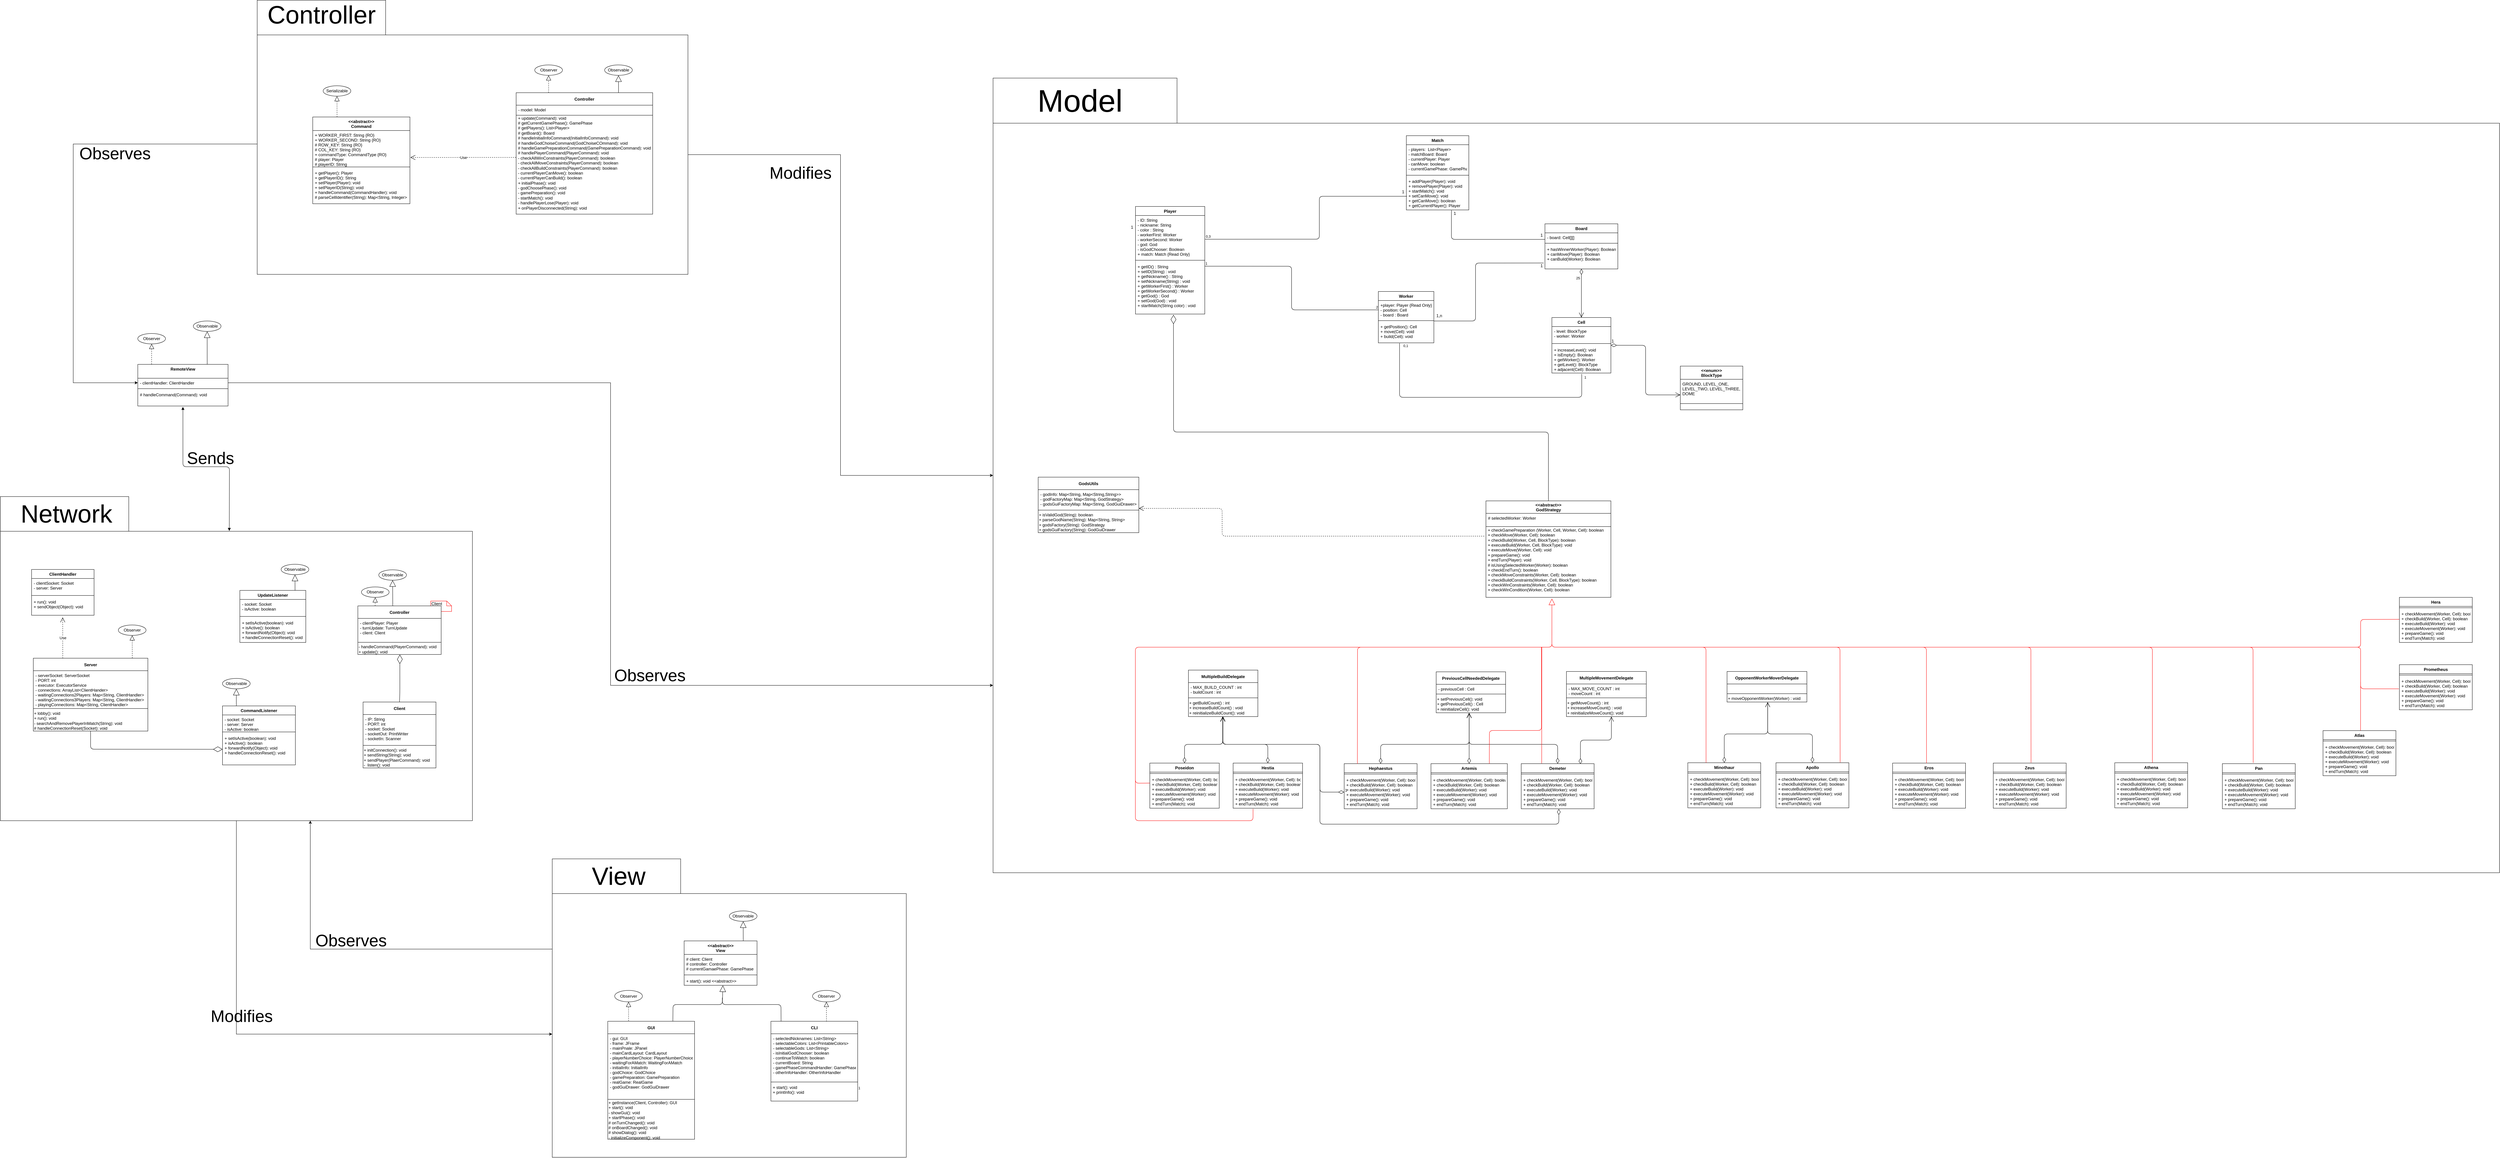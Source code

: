 <mxfile version="13.3.5" type="device"><diagram id="B69CJmNAvpS-YF3Ch1Ku" name="Page-1"><mxGraphModel dx="5438" dy="3223" grid="1" gridSize="10" guides="1" tooltips="1" connect="1" arrows="1" fold="1" page="1" pageScale="1" pageWidth="827" pageHeight="1169" math="0" shadow="0"><root><mxCell id="0"/><mxCell id="1" parent="0"/><mxCell id="1nzTgYVKbVEpJGEw3fYu-143" value="" style="shape=folder;fontStyle=1;spacingTop=10;tabWidth=530;tabHeight=130;tabPosition=left;html=1;" parent="1" vertex="1"><mxGeometry x="-430" y="-2000" width="4340" height="2290" as="geometry"/></mxCell><mxCell id="1nzTgYVKbVEpJGEw3fYu-1" value="" style="endArrow=none;html=1;edgeStyle=orthogonalEdgeStyle;entryX=0;entryY=0.5;entryDx=0;entryDy=0;exitX=1.001;exitY=0.081;exitDx=0;exitDy=0;exitPerimeter=0;" parent="1" source="1nzTgYVKbVEpJGEw3fYu-40" target="1nzTgYVKbVEpJGEw3fYu-130" edge="1"><mxGeometry relative="1" as="geometry"><mxPoint x="220" y="-1510" as="sourcePoint"/><mxPoint x="620" y="-1490" as="targetPoint"/></mxGeometry></mxCell><mxCell id="1nzTgYVKbVEpJGEw3fYu-2" value="1" style="resizable=0;html=1;align=left;verticalAlign=bottom;labelBackgroundColor=#ffffff;fontSize=10;" parent="1nzTgYVKbVEpJGEw3fYu-1" connectable="0" vertex="1"><mxGeometry x="-1" relative="1" as="geometry"/></mxCell><mxCell id="1nzTgYVKbVEpJGEw3fYu-3" value="2" style="resizable=0;html=1;align=right;verticalAlign=bottom;labelBackgroundColor=#ffffff;fontSize=10;" parent="1nzTgYVKbVEpJGEw3fYu-1" connectable="0" vertex="1"><mxGeometry x="1" relative="1" as="geometry"/></mxCell><mxCell id="1nzTgYVKbVEpJGEw3fYu-4" value="&lt;font&gt;1&lt;/font&gt;" style="text;html=1;align=center;verticalAlign=middle;resizable=0;points=[];autosize=1;fontColor=#000000;" parent="1" vertex="1"><mxGeometry x="-39.62" y="-1580" width="20" height="20" as="geometry"/></mxCell><mxCell id="1nzTgYVKbVEpJGEw3fYu-5" value="" style="endArrow=open;html=1;endSize=12;startArrow=diamondThin;startSize=14;startFill=0;edgeStyle=orthogonalEdgeStyle;align=left;verticalAlign=bottom;fontSize=12;exitX=0.5;exitY=1;exitDx=0;exitDy=0;entryX=0.5;entryY=0;entryDx=0;entryDy=0;" parent="1" source="1nzTgYVKbVEpJGEw3fYu-41" target="1nzTgYVKbVEpJGEw3fYu-45" edge="1"><mxGeometry x="-0.888" y="10" relative="1" as="geometry"><mxPoint x="1240" y="-1443" as="sourcePoint"/><mxPoint x="1550" y="-1420" as="targetPoint"/><Array as="points"><mxPoint x="1265" y="-1330"/><mxPoint x="1265" y="-1330"/></Array><mxPoint as="offset"/></mxGeometry></mxCell><mxCell id="1nzTgYVKbVEpJGEw3fYu-6" value="1" style="endArrow=open;html=1;endSize=12;startArrow=diamondThin;startSize=14;startFill=0;edgeStyle=orthogonalEdgeStyle;align=left;verticalAlign=bottom;fontSize=12;exitX=1;exitY=0.5;exitDx=0;exitDy=0;entryX=0;entryY=0.865;entryDx=0;entryDy=0;entryPerimeter=0;" parent="1" source="1nzTgYVKbVEpJGEw3fYu-45" target="1nzTgYVKbVEpJGEw3fYu-50" edge="1"><mxGeometry x="-1" y="3" relative="1" as="geometry"><mxPoint x="1410" y="-1300" as="sourcePoint"/><mxPoint x="1630" y="-1270" as="targetPoint"/></mxGeometry></mxCell><mxCell id="1nzTgYVKbVEpJGEw3fYu-7" value="" style="endArrow=none;html=1;edgeStyle=orthogonalEdgeStyle;fontSize=12;exitX=0.382;exitY=1.018;exitDx=0;exitDy=0;exitPerimeter=0;entryX=0.506;entryY=1.033;entryDx=0;entryDy=0;entryPerimeter=0;" parent="1" source="1nzTgYVKbVEpJGEw3fYu-132" target="1nzTgYVKbVEpJGEw3fYu-48" edge="1"><mxGeometry relative="1" as="geometry"><mxPoint x="1090" y="-1730" as="sourcePoint"/><mxPoint x="1350" y="-1310" as="targetPoint"/><Array as="points"><mxPoint x="741" y="-1080"/><mxPoint x="1266" y="-1080"/></Array></mxGeometry></mxCell><mxCell id="1nzTgYVKbVEpJGEw3fYu-8" value="0,1" style="resizable=0;html=1;align=left;verticalAlign=bottom;labelBackgroundColor=#ffffff;fontSize=10;" parent="1nzTgYVKbVEpJGEw3fYu-7" connectable="0" vertex="1"><mxGeometry x="-1" relative="1" as="geometry"><mxPoint x="9.2" y="15" as="offset"/></mxGeometry></mxCell><mxCell id="1nzTgYVKbVEpJGEw3fYu-9" value="1" style="resizable=0;html=1;align=right;verticalAlign=bottom;labelBackgroundColor=#ffffff;fontSize=10;" parent="1nzTgYVKbVEpJGEw3fYu-7" connectable="0" vertex="1"><mxGeometry x="1" relative="1" as="geometry"><mxPoint x="13.98" y="17.18" as="offset"/></mxGeometry></mxCell><mxCell id="1nzTgYVKbVEpJGEw3fYu-10" value="&lt;font style=&quot;font-size: 10px&quot;&gt;25&lt;/font&gt;" style="text;html=1;align=center;verticalAlign=middle;resizable=0;points=[];autosize=1;fontSize=12;" parent="1" vertex="1"><mxGeometry x="1240" y="-1434.42" width="30" height="20" as="geometry"/></mxCell><mxCell id="1nzTgYVKbVEpJGEw3fYu-11" value="" style="endArrow=none;html=1;edgeStyle=orthogonalEdgeStyle;fontSize=12;fontColor=#000000;exitX=1.004;exitY=0.551;exitDx=0;exitDy=0;exitPerimeter=0;entryX=0.008;entryY=0.59;entryDx=0;entryDy=0;entryPerimeter=0;" parent="1" source="1nzTgYVKbVEpJGEw3fYu-38" target="1nzTgYVKbVEpJGEw3fYu-142" edge="1"><mxGeometry relative="1" as="geometry"><mxPoint x="150" y="-1480" as="sourcePoint"/><mxPoint x="760.88" y="-1660.128" as="targetPoint"/><Array as="points"><mxPoint x="510" y="-1536"/><mxPoint x="510" y="-1659"/></Array></mxGeometry></mxCell><mxCell id="1nzTgYVKbVEpJGEw3fYu-12" value="0,3" style="resizable=0;html=1;align=left;verticalAlign=bottom;labelBackgroundColor=#ffffff;fontSize=10;" parent="1nzTgYVKbVEpJGEw3fYu-11" connectable="0" vertex="1"><mxGeometry x="-1" relative="1" as="geometry"/></mxCell><mxCell id="1nzTgYVKbVEpJGEw3fYu-13" value="1" style="text;html=1;align=center;verticalAlign=middle;resizable=0;points=[];autosize=1;fontSize=12;fontColor=#000000;" parent="1" vertex="1"><mxGeometry x="740.7" y="-1681.58" width="20" height="20" as="geometry"/></mxCell><mxCell id="1nzTgYVKbVEpJGEw3fYu-14" value="" style="endArrow=none;html=1;edgeStyle=orthogonalEdgeStyle;fontSize=12;fontColor=#000000;entryX=0.002;entryY=0.725;entryDx=0;entryDy=0;entryPerimeter=0;exitX=0.026;exitY=0.048;exitDx=0;exitDy=0;exitPerimeter=0;" parent="1" source="1nzTgYVKbVEpJGEw3fYu-15" target="1nzTgYVKbVEpJGEw3fYu-42" edge="1"><mxGeometry relative="1" as="geometry"><mxPoint x="890.48" y="-1619.04" as="sourcePoint"/><mxPoint x="1000" y="-1580" as="targetPoint"/><Array as="points"><mxPoint x="891" y="-1535"/></Array></mxGeometry></mxCell><mxCell id="1nzTgYVKbVEpJGEw3fYu-15" value="1" style="text;html=1;align=center;verticalAlign=middle;resizable=0;points=[];autosize=1;fontSize=12;fontColor=#000000;" parent="1" vertex="1"><mxGeometry x="890" y="-1620" width="20" height="20" as="geometry"/></mxCell><mxCell id="1nzTgYVKbVEpJGEw3fYu-16" value="1" style="text;html=1;align=center;verticalAlign=middle;resizable=0;points=[];autosize=1;fontSize=12;fontColor=#000000;" parent="1" vertex="1"><mxGeometry x="1140" y="-1557" width="20" height="20" as="geometry"/></mxCell><mxCell id="1nzTgYVKbVEpJGEw3fYu-17" value="" style="endArrow=none;html=1;entryX=-0.019;entryY=0.755;entryDx=0;entryDy=0;entryPerimeter=0;exitX=1;exitY=0.625;exitDx=0;exitDy=0;exitPerimeter=0;" parent="1" source="1nzTgYVKbVEpJGEw3fYu-131" target="1nzTgYVKbVEpJGEw3fYu-44" edge="1"><mxGeometry width="50" height="50" relative="1" as="geometry"><mxPoint x="870" y="-1360" as="sourcePoint"/><mxPoint x="680" y="-1490" as="targetPoint"/><Array as="points"><mxPoint x="960" y="-1300"/><mxPoint x="960" y="-1467"/></Array></mxGeometry></mxCell><mxCell id="1nzTgYVKbVEpJGEw3fYu-18" value="1,n" style="text;html=1;align=center;verticalAlign=middle;resizable=0;points=[];autosize=1;" parent="1" vertex="1"><mxGeometry x="840" y="-1325" width="30" height="20" as="geometry"/></mxCell><mxCell id="1nzTgYVKbVEpJGEw3fYu-19" value="1" style="text;html=1;align=center;verticalAlign=middle;resizable=0;points=[];autosize=1;" parent="1" vertex="1"><mxGeometry x="1140" y="-1469" width="20" height="20" as="geometry"/></mxCell><mxCell id="1nzTgYVKbVEpJGEw3fYu-27" value="" style="endArrow=open;html=1;endSize=12;startArrow=diamondThin;startSize=14;startFill=0;edgeStyle=orthogonalEdgeStyle;align=left;verticalAlign=bottom;strokeColor=#000000;exitX=0.5;exitY=0;exitDx=0;exitDy=0;" parent="1" source="1nzTgYVKbVEpJGEw3fYu-52" target="1nzTgYVKbVEpJGEw3fYu-67" edge="1"><mxGeometry x="-0.378" y="75" relative="1" as="geometry"><mxPoint x="801.63" y="-50" as="sourcePoint"/><mxPoint x="961.63" y="-50" as="targetPoint"/><Array as="points"><mxPoint x="941.63" y="-120"/><mxPoint x="941.63" y="-120"/></Array><mxPoint as="offset"/></mxGeometry></mxCell><mxCell id="1nzTgYVKbVEpJGEw3fYu-28" value="" style="endArrow=open;html=1;endSize=12;startArrow=diamondThin;startSize=14;startFill=0;edgeStyle=orthogonalEdgeStyle;align=left;verticalAlign=bottom;strokeColor=#000000;exitX=0.5;exitY=0;exitDx=0;exitDy=0;" parent="1" source="1nzTgYVKbVEpJGEw3fYu-99" edge="1"><mxGeometry x="-0.723" y="-141" relative="1" as="geometry"><mxPoint x="871.63" y="-140" as="sourcePoint"/><mxPoint x="941.63" y="-170" as="targetPoint"/><Array as="points"><mxPoint x="686.63" y="-80"/><mxPoint x="941.63" y="-80"/></Array><mxPoint x="15" y="-281" as="offset"/></mxGeometry></mxCell><mxCell id="1nzTgYVKbVEpJGEw3fYu-29" value="" style="endArrow=open;html=1;endSize=12;startArrow=diamondThin;startSize=14;startFill=0;edgeStyle=orthogonalEdgeStyle;align=left;verticalAlign=bottom;strokeColor=#000000;exitX=0.5;exitY=0;exitDx=0;exitDy=0;" parent="1" source="1nzTgYVKbVEpJGEw3fYu-55" edge="1"><mxGeometry x="-0.722" y="111" relative="1" as="geometry"><mxPoint x="861.63" y="-180" as="sourcePoint"/><mxPoint x="941.63" y="-170" as="targetPoint"/><Array as="points"><mxPoint x="1196.63" y="-80"/><mxPoint x="941.63" y="-80"/></Array><mxPoint x="-65" y="-201" as="offset"/></mxGeometry></mxCell><mxCell id="1nzTgYVKbVEpJGEw3fYu-30" value="" style="endArrow=open;html=1;endSize=12;startArrow=diamondThin;startSize=14;startFill=0;edgeStyle=orthogonalEdgeStyle;align=left;verticalAlign=bottom;strokeColor=#000000;entryX=0.563;entryY=1.003;entryDx=0;entryDy=0;entryPerimeter=0;exitX=0.812;exitY=0.01;exitDx=0;exitDy=0;exitPerimeter=0;" parent="1" source="1nzTgYVKbVEpJGEw3fYu-55" target="1nzTgYVKbVEpJGEw3fYu-77" edge="1"><mxGeometry x="0.41" y="-56" relative="1" as="geometry"><mxPoint x="1261.63" y="-30" as="sourcePoint"/><mxPoint x="891.63" y="-220" as="targetPoint"/><mxPoint x="-46" y="56" as="offset"/></mxGeometry></mxCell><mxCell id="1nzTgYVKbVEpJGEw3fYu-31" value="" style="endArrow=open;html=1;endSize=12;startArrow=diamondThin;startSize=14;startFill=0;edgeStyle=orthogonalEdgeStyle;align=left;verticalAlign=bottom;strokeColor=#000000;exitX=0.5;exitY=0;exitDx=0;exitDy=0;entryX=0.497;entryY=0.995;entryDx=0;entryDy=0;entryPerimeter=0;" parent="1" source="1nzTgYVKbVEpJGEw3fYu-58" target="1nzTgYVKbVEpJGEw3fYu-105" edge="1"><mxGeometry x="-0.499" y="-70" relative="1" as="geometry"><mxPoint x="301.63" y="-10" as="sourcePoint"/><mxPoint x="231.63" y="-150" as="targetPoint"/><Array as="points"><mxPoint x="361.63" y="-80"/><mxPoint x="232.63" y="-80"/></Array><mxPoint x="50" y="21" as="offset"/></mxGeometry></mxCell><mxCell id="1nzTgYVKbVEpJGEw3fYu-32" value="" style="endArrow=open;html=1;endSize=12;startArrow=diamondThin;startSize=14;startFill=0;edgeStyle=orthogonalEdgeStyle;align=left;verticalAlign=bottom;strokeColor=#000000;exitX=0.5;exitY=0;exitDx=0;exitDy=0;" parent="1" source="1nzTgYVKbVEpJGEw3fYu-61" edge="1"><mxGeometry x="-1" y="36" relative="1" as="geometry"><mxPoint x="171.63" y="-70" as="sourcePoint"/><mxPoint x="231.63" y="-160" as="targetPoint"/><Array as="points"><mxPoint x="121.63" y="-80"/><mxPoint x="231.63" y="-80"/></Array><mxPoint x="-30" y="16" as="offset"/></mxGeometry></mxCell><mxCell id="1nzTgYVKbVEpJGEw3fYu-33" value="1" style="endArrow=open;html=1;endSize=12;startArrow=diamondThin;startSize=14;startFill=0;edgeStyle=orthogonalEdgeStyle;align=left;verticalAlign=bottom;strokeColor=#000000;" parent="1" source="1nzTgYVKbVEpJGEw3fYu-101" edge="1"><mxGeometry x="-1" y="3" relative="1" as="geometry"><mxPoint x="441.63" y="70" as="sourcePoint"/><mxPoint x="231.63" y="-160" as="targetPoint"/><Array as="points"><mxPoint x="511.63" y="58"/><mxPoint x="511.63" y="-80"/><mxPoint x="231.63" y="-80"/></Array></mxGeometry></mxCell><mxCell id="1nzTgYVKbVEpJGEw3fYu-34" value="" style="endArrow=open;html=1;endSize=12;startArrow=diamondThin;startSize=14;startFill=0;edgeStyle=orthogonalEdgeStyle;align=left;verticalAlign=bottom;strokeColor=#000000;exitX=0.516;exitY=1.008;exitDx=0;exitDy=0;exitPerimeter=0;" parent="1" source="1nzTgYVKbVEpJGEw3fYu-57" edge="1"><mxGeometry x="-1" y="85" relative="1" as="geometry"><mxPoint x="651.63" y="180" as="sourcePoint"/><mxPoint x="231.63" y="-160" as="targetPoint"/><Array as="points"><mxPoint x="1199.63" y="150"/><mxPoint x="511.63" y="150"/><mxPoint x="511.63" y="-80"/><mxPoint x="231.63" y="-80"/></Array><mxPoint x="-80" y="55" as="offset"/></mxGeometry></mxCell><mxCell id="1nzTgYVKbVEpJGEw3fYu-35" value="" style="endArrow=open;html=1;endSize=12;startArrow=diamondThin;startSize=14;startFill=0;edgeStyle=orthogonalEdgeStyle;align=left;verticalAlign=bottom;strokeColor=#000000;exitX=0.5;exitY=0;exitDx=0;exitDy=0;entryX=0.509;entryY=1.023;entryDx=0;entryDy=0;entryPerimeter=0;" parent="1" source="1nzTgYVKbVEpJGEw3fYu-71" target="1nzTgYVKbVEpJGEw3fYu-109" edge="1"><mxGeometry x="-0.5" y="75" relative="1" as="geometry"><mxPoint x="1901.63" y="-50" as="sourcePoint"/><mxPoint x="1801.63" y="-150" as="targetPoint"/><Array as="points"><mxPoint x="1676.63" y="-110"/><mxPoint x="1801.63" y="-110"/></Array><mxPoint as="offset"/></mxGeometry></mxCell><mxCell id="1nzTgYVKbVEpJGEw3fYu-36" value="" style="endArrow=open;html=1;endSize=12;startArrow=diamondThin;startSize=14;startFill=0;edgeStyle=orthogonalEdgeStyle;align=left;verticalAlign=bottom;strokeColor=#000000;exitX=0.5;exitY=0;exitDx=0;exitDy=0;entryX=0.509;entryY=1.019;entryDx=0;entryDy=0;entryPerimeter=0;" parent="1" source="1nzTgYVKbVEpJGEw3fYu-68" target="1nzTgYVKbVEpJGEw3fYu-109" edge="1"><mxGeometry x="-0.914" y="-71" relative="1" as="geometry"><mxPoint x="1901.63" y="-50" as="sourcePoint"/><mxPoint x="1801.63" y="-200" as="targetPoint"/><Array as="points"><mxPoint x="1930.63" y="-110"/><mxPoint x="1801.63" y="-110"/><mxPoint x="1801.63" y="-180"/></Array><mxPoint as="offset"/></mxGeometry></mxCell><mxCell id="1nzTgYVKbVEpJGEw3fYu-37" value="Player" style="swimlane;fontStyle=1;align=center;verticalAlign=middle;childLayout=stackLayout;horizontal=1;startSize=26;horizontalStack=0;resizeParent=1;resizeParentMax=0;resizeLast=0;collapsible=1;marginBottom=0;" parent="1" vertex="1"><mxGeometry x="-19.62" y="-1630" width="199.62" height="310" as="geometry"/></mxCell><mxCell id="1nzTgYVKbVEpJGEw3fYu-38" value="- ID: String&#10;- nickname: String&#10;- color : String&#10;- workerFirst: Worker&#10;- workerSecond: Worker&#10;- god: God&#10;- isGodChooser: Boolean&#10;+ match: Match {Read Only}&#10;" style="text;strokeColor=none;fillColor=none;align=left;verticalAlign=top;spacingLeft=4;spacingRight=4;overflow=hidden;rotatable=0;points=[[0,0.5],[1,0.5]];portConstraint=eastwest;" parent="1nzTgYVKbVEpJGEw3fYu-37" vertex="1"><mxGeometry y="26" width="199.62" height="124" as="geometry"/></mxCell><mxCell id="1nzTgYVKbVEpJGEw3fYu-39" value="" style="line;strokeWidth=1;fillColor=none;align=left;verticalAlign=middle;spacingTop=-1;spacingLeft=3;spacingRight=3;rotatable=0;labelPosition=right;points=[];portConstraint=eastwest;" parent="1nzTgYVKbVEpJGEw3fYu-37" vertex="1"><mxGeometry y="150" width="199.62" height="10" as="geometry"/></mxCell><mxCell id="1nzTgYVKbVEpJGEw3fYu-40" value="+ getID() : String&#10;+ setID(String) : void&#10;+ getNickname() : String&#10;+ setNickname(String) : void&#10;+ getWorkerFirst() : Worker&#10;+ getWorkerSecond() : Worker&#10;+ getGod() : God&#10;+ setGod(God) : void&#10;+ startMatch(String color) : void" style="text;strokeColor=none;fillColor=none;align=left;verticalAlign=top;spacingLeft=4;spacingRight=4;overflow=hidden;rotatable=0;points=[[0,0.5],[1,0.5]];portConstraint=eastwest;" parent="1nzTgYVKbVEpJGEw3fYu-37" vertex="1"><mxGeometry y="160" width="199.62" height="150" as="geometry"/></mxCell><mxCell id="1nzTgYVKbVEpJGEw3fYu-41" value="Board" style="swimlane;fontStyle=1;align=center;verticalAlign=top;childLayout=stackLayout;horizontal=1;startSize=26;horizontalStack=0;resizeParent=1;resizeParentMax=0;resizeLast=0;collapsible=1;marginBottom=0;fontSize=12;" parent="1" vertex="1"><mxGeometry x="1160" y="-1580" width="210" height="130" as="geometry"/></mxCell><mxCell id="1nzTgYVKbVEpJGEw3fYu-42" value="- board: Cell[][]" style="text;strokeColor=none;fillColor=none;align=left;verticalAlign=top;spacingLeft=4;spacingRight=4;overflow=hidden;rotatable=0;points=[[0,0.5],[1,0.5]];portConstraint=eastwest;" parent="1nzTgYVKbVEpJGEw3fYu-41" vertex="1"><mxGeometry y="26" width="210" height="26" as="geometry"/></mxCell><mxCell id="1nzTgYVKbVEpJGEw3fYu-43" value="" style="line;strokeWidth=1;fillColor=none;align=left;verticalAlign=middle;spacingTop=-1;spacingLeft=3;spacingRight=3;rotatable=0;labelPosition=right;points=[];portConstraint=eastwest;" parent="1nzTgYVKbVEpJGEw3fYu-41" vertex="1"><mxGeometry y="52" width="210" height="8" as="geometry"/></mxCell><mxCell id="1nzTgYVKbVEpJGEw3fYu-44" value="+ hasWinnerWorker(Player): Boolean&#10;+ canMove(Player): Boolean&#10;+ canBuild(Worker): Boolean&#10;" style="text;strokeColor=none;fillColor=none;align=left;verticalAlign=top;spacingLeft=4;spacingRight=4;overflow=hidden;rotatable=0;points=[[0,0.5],[1,0.5]];portConstraint=eastwest;" parent="1nzTgYVKbVEpJGEw3fYu-41" vertex="1"><mxGeometry y="60" width="210" height="70" as="geometry"/></mxCell><mxCell id="1nzTgYVKbVEpJGEw3fYu-45" value="Cell" style="swimlane;fontStyle=1;align=center;verticalAlign=top;childLayout=stackLayout;horizontal=1;startSize=26;horizontalStack=0;resizeParent=1;resizeParentMax=0;resizeLast=0;collapsible=1;marginBottom=0;fontSize=12;" parent="1" vertex="1"><mxGeometry x="1180" y="-1310" width="170" height="160" as="geometry"/></mxCell><mxCell id="1nzTgYVKbVEpJGEw3fYu-46" value="- level: BlockType&#10;- worker: Worker&#10;" style="text;strokeColor=none;fillColor=none;align=left;verticalAlign=top;spacingLeft=4;spacingRight=4;overflow=hidden;rotatable=0;points=[[0,0.5],[1,0.5]];portConstraint=eastwest;" parent="1nzTgYVKbVEpJGEw3fYu-45" vertex="1"><mxGeometry y="26" width="170" height="44" as="geometry"/></mxCell><mxCell id="1nzTgYVKbVEpJGEw3fYu-47" value="" style="line;strokeWidth=1;fillColor=none;align=left;verticalAlign=middle;spacingTop=-1;spacingLeft=3;spacingRight=3;rotatable=0;labelPosition=right;points=[];portConstraint=eastwest;" parent="1nzTgYVKbVEpJGEw3fYu-45" vertex="1"><mxGeometry y="70" width="170" height="10" as="geometry"/></mxCell><mxCell id="1nzTgYVKbVEpJGEw3fYu-48" value="+ increaseLevel(): void&#10;+ isEmpty(): Boolean&#10;+ getWorker(): Worker&#10;+ getLevel(): BlockType&#10;+ adjacent(Cell): Boolean" style="text;strokeColor=none;fillColor=none;align=left;verticalAlign=top;spacingLeft=4;spacingRight=4;overflow=hidden;rotatable=0;points=[[0,0.5],[1,0.5]];portConstraint=eastwest;" parent="1nzTgYVKbVEpJGEw3fYu-45" vertex="1"><mxGeometry y="80" width="170" height="80" as="geometry"/></mxCell><mxCell id="1nzTgYVKbVEpJGEw3fYu-49" value="&lt;&lt;enum&gt;&gt;&#10;BlockType" style="swimlane;fontStyle=1;align=center;verticalAlign=middle;childLayout=stackLayout;horizontal=1;startSize=38;horizontalStack=0;resizeParent=1;resizeParentMax=0;resizeLast=0;collapsible=1;marginBottom=0;" parent="1" vertex="1"><mxGeometry x="1550" y="-1170" width="180" height="126" as="geometry"/></mxCell><mxCell id="1nzTgYVKbVEpJGEw3fYu-50" value="GROUND, LEVEL_ONE, &#10;LEVEL_TWO, LEVEL_THREE,&#10;DOME" style="text;strokeColor=none;fillColor=none;align=left;verticalAlign=top;spacingLeft=4;spacingRight=4;overflow=hidden;rotatable=0;points=[[0,0.5],[1,0.5]];portConstraint=eastwest;" parent="1nzTgYVKbVEpJGEw3fYu-49" vertex="1"><mxGeometry y="38" width="180" height="52" as="geometry"/></mxCell><mxCell id="1nzTgYVKbVEpJGEw3fYu-51" value="" style="line;strokeWidth=1;fillColor=none;align=left;verticalAlign=middle;spacingTop=-1;spacingLeft=3;spacingRight=3;rotatable=0;labelPosition=right;points=[];portConstraint=eastwest;" parent="1nzTgYVKbVEpJGEw3fYu-49" vertex="1"><mxGeometry y="90" width="180" height="36" as="geometry"/></mxCell><mxCell id="1nzTgYVKbVEpJGEw3fYu-52" value="Artemis" style="swimlane;fontStyle=1;align=center;verticalAlign=top;childLayout=stackLayout;horizontal=1;startSize=26;horizontalStack=0;resizeParent=1;resizeParentMax=0;resizeLast=0;collapsible=1;marginBottom=0;" parent="1" vertex="1"><mxGeometry x="831.63" y="-24.42" width="220" height="130" as="geometry"/></mxCell><mxCell id="1nzTgYVKbVEpJGEw3fYu-53" value="" style="line;strokeWidth=1;fillColor=none;align=left;verticalAlign=middle;spacingTop=-1;spacingLeft=3;spacingRight=3;rotatable=0;labelPosition=right;points=[];portConstraint=eastwest;" parent="1nzTgYVKbVEpJGEw3fYu-52" vertex="1"><mxGeometry y="26" width="220" height="8" as="geometry"/></mxCell><mxCell id="1nzTgYVKbVEpJGEw3fYu-54" value="+ checkMovement(Worker, Cell): boolean&#10;+ checkBuild(Worker, Cell): boolean &#10;+ executeBuild(Worker): void&#10;+ executeMovement(Worker): void&#10;+ prepareGame(): void&#10;+ endTurn(Match): void&#10;  " style="text;strokeColor=none;fillColor=none;align=left;verticalAlign=top;spacingLeft=4;spacingRight=4;overflow=hidden;rotatable=0;points=[[0,0.5],[1,0.5]];portConstraint=eastwest;" parent="1nzTgYVKbVEpJGEw3fYu-52" vertex="1"><mxGeometry y="34" width="220" height="96" as="geometry"/></mxCell><mxCell id="1nzTgYVKbVEpJGEw3fYu-55" value="Demeter" style="swimlane;fontStyle=1;align=center;verticalAlign=top;childLayout=stackLayout;horizontal=1;startSize=26;horizontalStack=0;resizeParent=1;resizeParentMax=0;resizeLast=0;collapsible=1;marginBottom=0;" parent="1" vertex="1"><mxGeometry x="1091.63" y="-24.42" width="210" height="130" as="geometry"/></mxCell><mxCell id="1nzTgYVKbVEpJGEw3fYu-56" value="" style="line;strokeWidth=1;fillColor=none;align=left;verticalAlign=middle;spacingTop=-1;spacingLeft=3;spacingRight=3;rotatable=0;labelPosition=right;points=[];portConstraint=eastwest;" parent="1nzTgYVKbVEpJGEw3fYu-55" vertex="1"><mxGeometry y="26" width="210" height="8" as="geometry"/></mxCell><mxCell id="1nzTgYVKbVEpJGEw3fYu-57" value="+ checkMovement(Worker, Cell): boolean&#10;+ checkBuild(Worker, Cell): boolean &#10;+ executeBuild(Worker): void&#10;+ executeMovement(Worker): void&#10;+ prepareGame(): void&#10;+ endTurn(Match): void&#10;  " style="text;strokeColor=none;fillColor=none;align=left;verticalAlign=top;spacingLeft=4;spacingRight=4;overflow=hidden;rotatable=0;points=[[0,0.5],[1,0.5]];portConstraint=eastwest;" parent="1nzTgYVKbVEpJGEw3fYu-55" vertex="1"><mxGeometry y="34" width="210" height="96" as="geometry"/></mxCell><mxCell id="1nzTgYVKbVEpJGEw3fYu-58" value="Hestia" style="swimlane;fontStyle=1;align=center;verticalAlign=top;childLayout=stackLayout;horizontal=1;startSize=26;horizontalStack=0;resizeParent=1;resizeParentMax=0;resizeLast=0;collapsible=1;marginBottom=0;" parent="1" vertex="1"><mxGeometry x="261.63" y="-26" width="200" height="130" as="geometry"/></mxCell><mxCell id="1nzTgYVKbVEpJGEw3fYu-59" value="" style="line;strokeWidth=1;fillColor=none;align=left;verticalAlign=middle;spacingTop=-1;spacingLeft=3;spacingRight=3;rotatable=0;labelPosition=right;points=[];portConstraint=eastwest;" parent="1nzTgYVKbVEpJGEw3fYu-58" vertex="1"><mxGeometry y="26" width="200" height="8" as="geometry"/></mxCell><mxCell id="1nzTgYVKbVEpJGEw3fYu-60" value="+ checkMovement(Worker, Cell): boolean&#10;+ checkBuild(Worker, Cell): boolean &#10;+ executeBuild(Worker): void&#10;+ executeMovement(Worker): void&#10;+ prepareGame(): void&#10;+ endTurn(Match): void&#10;  " style="text;strokeColor=none;fillColor=none;align=left;verticalAlign=top;spacingLeft=4;spacingRight=4;overflow=hidden;rotatable=0;points=[[0,0.5],[1,0.5]];portConstraint=eastwest;" parent="1nzTgYVKbVEpJGEw3fYu-58" vertex="1"><mxGeometry y="34" width="200" height="96" as="geometry"/></mxCell><mxCell id="1nzTgYVKbVEpJGEw3fYu-61" value="Poseidon" style="swimlane;fontStyle=1;align=center;verticalAlign=top;childLayout=stackLayout;horizontal=1;startSize=26;horizontalStack=0;resizeParent=1;resizeParentMax=0;resizeLast=0;collapsible=1;marginBottom=0;" parent="1" vertex="1"><mxGeometry x="21.63" y="-26" width="200" height="130" as="geometry"/></mxCell><mxCell id="1nzTgYVKbVEpJGEw3fYu-62" value="" style="line;strokeWidth=1;fillColor=none;align=left;verticalAlign=middle;spacingTop=-1;spacingLeft=3;spacingRight=3;rotatable=0;labelPosition=right;points=[];portConstraint=eastwest;" parent="1nzTgYVKbVEpJGEw3fYu-61" vertex="1"><mxGeometry y="26" width="200" height="8" as="geometry"/></mxCell><mxCell id="1nzTgYVKbVEpJGEw3fYu-63" value="+ checkMovement(Worker, Cell): boolean&#10;+ checkBuild(Worker, Cell): boolean &#10;+ executeBuild(Worker): void&#10;+ executeMovement(Worker): void&#10;+ prepareGame(): void&#10;+ endTurn(Match): void&#10;  " style="text;strokeColor=none;fillColor=none;align=left;verticalAlign=top;spacingLeft=4;spacingRight=4;overflow=hidden;rotatable=0;points=[[0,0.5],[1,0.5]];portConstraint=eastwest;" parent="1nzTgYVKbVEpJGEw3fYu-61" vertex="1"><mxGeometry y="34" width="200" height="96" as="geometry"/></mxCell><mxCell id="1nzTgYVKbVEpJGEw3fYu-64" value="PreviousCellNeededDelegate" style="swimlane;fontStyle=1;align=center;verticalAlign=middle;childLayout=stackLayout;horizontal=1;startSize=36;horizontalStack=0;resizeParent=1;resizeParentMax=0;resizeLast=0;collapsible=1;marginBottom=0;" parent="1" vertex="1"><mxGeometry x="846.63" y="-289" width="200" height="118" as="geometry"/></mxCell><mxCell id="1nzTgYVKbVEpJGEw3fYu-65" value="- previousCell : Cell" style="text;strokeColor=none;fillColor=none;align=left;verticalAlign=top;spacingLeft=4;spacingRight=4;overflow=hidden;rotatable=0;points=[[0,0.5],[1,0.5]];portConstraint=eastwest;" parent="1nzTgYVKbVEpJGEw3fYu-64" vertex="1"><mxGeometry y="36" width="200" height="24" as="geometry"/></mxCell><mxCell id="1nzTgYVKbVEpJGEw3fYu-66" value="" style="line;strokeWidth=1;fillColor=none;align=left;verticalAlign=middle;spacingTop=-1;spacingLeft=3;spacingRight=3;rotatable=0;labelPosition=right;points=[];portConstraint=eastwest;" parent="1nzTgYVKbVEpJGEw3fYu-64" vertex="1"><mxGeometry y="60" width="200" height="8" as="geometry"/></mxCell><mxCell id="1nzTgYVKbVEpJGEw3fYu-67" value="+ setPreviousCell(): void&lt;br&gt;+ getPreviousCell() : Cell&lt;br&gt;+ reinitializeCell(): void" style="text;html=1;align=left;verticalAlign=middle;resizable=0;points=[];autosize=1;fontSize=12;" parent="1nzTgYVKbVEpJGEw3fYu-64" vertex="1"><mxGeometry y="68" width="200" height="50" as="geometry"/></mxCell><mxCell id="1nzTgYVKbVEpJGEw3fYu-68" value="Apollo" style="swimlane;fontStyle=1;align=center;verticalAlign=top;childLayout=stackLayout;horizontal=1;startSize=26;horizontalStack=0;resizeParent=1;resizeParentMax=0;resizeLast=0;collapsible=1;marginBottom=0;" parent="1" vertex="1"><mxGeometry x="1825.63" y="-27" width="210" height="130" as="geometry"/></mxCell><mxCell id="1nzTgYVKbVEpJGEw3fYu-69" value="" style="line;strokeWidth=1;fillColor=none;align=left;verticalAlign=middle;spacingTop=-1;spacingLeft=3;spacingRight=3;rotatable=0;labelPosition=right;points=[];portConstraint=eastwest;" parent="1nzTgYVKbVEpJGEw3fYu-68" vertex="1"><mxGeometry y="26" width="210" height="8" as="geometry"/></mxCell><mxCell id="1nzTgYVKbVEpJGEw3fYu-70" value="+ checkMovement(Worker, Cell): boolean&#10;+ checkBuild(Worker, Cell): boolean &#10;+ executeBuild(Worker): void&#10;+ executeMovement(Worker): void&#10;+ prepareGame(): void&#10;+ endTurn(Match): void&#10;  " style="text;strokeColor=none;fillColor=none;align=left;verticalAlign=top;spacingLeft=4;spacingRight=4;overflow=hidden;rotatable=0;points=[[0,0.5],[1,0.5]];portConstraint=eastwest;" parent="1nzTgYVKbVEpJGEw3fYu-68" vertex="1"><mxGeometry y="34" width="210" height="96" as="geometry"/></mxCell><mxCell id="1nzTgYVKbVEpJGEw3fYu-71" value="Minothaur" style="swimlane;fontStyle=1;align=center;verticalAlign=top;childLayout=stackLayout;horizontal=1;startSize=26;horizontalStack=0;resizeParent=1;resizeParentMax=0;resizeLast=0;collapsible=1;marginBottom=0;" parent="1" vertex="1"><mxGeometry x="1571.63" y="-27" width="210" height="130" as="geometry"/></mxCell><mxCell id="1nzTgYVKbVEpJGEw3fYu-72" value="" style="line;strokeWidth=1;fillColor=none;align=left;verticalAlign=middle;spacingTop=-1;spacingLeft=3;spacingRight=3;rotatable=0;labelPosition=right;points=[];portConstraint=eastwest;" parent="1nzTgYVKbVEpJGEw3fYu-71" vertex="1"><mxGeometry y="26" width="210" height="8" as="geometry"/></mxCell><mxCell id="1nzTgYVKbVEpJGEw3fYu-73" value="+ checkMovement(Worker, Cell): boolean&#10;+ checkBuild(Worker, Cell): boolean &#10;+ executeBuild(Worker): void&#10;+ executeMovement(Worker): void&#10;+ prepareGame(): void&#10;+ endTurn(Match): void&#10;  " style="text;strokeColor=none;fillColor=none;align=left;verticalAlign=top;spacingLeft=4;spacingRight=4;overflow=hidden;rotatable=0;points=[[0,0.5],[1,0.5]];portConstraint=eastwest;" parent="1nzTgYVKbVEpJGEw3fYu-71" vertex="1"><mxGeometry y="34" width="210" height="96" as="geometry"/></mxCell><mxCell id="1nzTgYVKbVEpJGEw3fYu-74" value="MultipleMovementDelegate" style="swimlane;fontStyle=1;align=center;verticalAlign=middle;childLayout=stackLayout;horizontal=1;startSize=36;horizontalStack=0;resizeParent=1;resizeParentMax=0;resizeLast=0;collapsible=1;marginBottom=0;" parent="1" vertex="1"><mxGeometry x="1221.91" y="-290" width="230" height="130" as="geometry"/></mxCell><mxCell id="1nzTgYVKbVEpJGEw3fYu-75" value="- MAX_MOVE_COUNT : int&#10;- moveCount : int" style="text;strokeColor=none;fillColor=none;align=left;verticalAlign=top;spacingLeft=4;spacingRight=4;overflow=hidden;rotatable=0;points=[[0,0.5],[1,0.5]];portConstraint=eastwest;" parent="1nzTgYVKbVEpJGEw3fYu-74" vertex="1"><mxGeometry y="36" width="230" height="36" as="geometry"/></mxCell><mxCell id="1nzTgYVKbVEpJGEw3fYu-76" value="" style="line;strokeWidth=1;fillColor=none;align=left;verticalAlign=middle;spacingTop=-1;spacingLeft=3;spacingRight=3;rotatable=0;labelPosition=right;points=[];portConstraint=eastwest;" parent="1nzTgYVKbVEpJGEw3fYu-74" vertex="1"><mxGeometry y="72" width="230" height="8" as="geometry"/></mxCell><mxCell id="1nzTgYVKbVEpJGEw3fYu-77" value="+ getMoveCount() : int&lt;br&gt;+ increaseMoveCount() : void&lt;br&gt;+ reinitializeMoveCount(): void" style="text;html=1;align=left;verticalAlign=middle;resizable=0;points=[];autosize=1;fontSize=12;" parent="1nzTgYVKbVEpJGEw3fYu-74" vertex="1"><mxGeometry y="80" width="230" height="50" as="geometry"/></mxCell><mxCell id="1nzTgYVKbVEpJGEw3fYu-78" value="Zeus" style="swimlane;fontStyle=1;align=center;verticalAlign=top;childLayout=stackLayout;horizontal=1;startSize=26;horizontalStack=0;resizeParent=1;resizeParentMax=0;resizeLast=0;collapsible=1;marginBottom=0;" parent="1" vertex="1"><mxGeometry x="2451.63" y="-26" width="210" height="130" as="geometry"/></mxCell><mxCell id="1nzTgYVKbVEpJGEw3fYu-79" value="" style="line;strokeWidth=1;fillColor=none;align=left;verticalAlign=middle;spacingTop=-1;spacingLeft=3;spacingRight=3;rotatable=0;labelPosition=right;points=[];portConstraint=eastwest;" parent="1nzTgYVKbVEpJGEw3fYu-78" vertex="1"><mxGeometry y="26" width="210" height="8" as="geometry"/></mxCell><mxCell id="1nzTgYVKbVEpJGEw3fYu-80" value="+ checkMovement(Worker, Cell): boolean&#10;+ checkBuild(Worker, Cell): boolean &#10;+ executeBuild(Worker): void&#10;+ executeMovement(Worker): void&#10;+ prepareGame(): void&#10;+ endTurn(Match): void&#10;  " style="text;strokeColor=none;fillColor=none;align=left;verticalAlign=top;spacingLeft=4;spacingRight=4;overflow=hidden;rotatable=0;points=[[0,0.5],[1,0.5]];portConstraint=eastwest;" parent="1nzTgYVKbVEpJGEw3fYu-78" vertex="1"><mxGeometry y="34" width="210" height="96" as="geometry"/></mxCell><mxCell id="1nzTgYVKbVEpJGEw3fYu-81" value="Eros" style="swimlane;fontStyle=1;align=center;verticalAlign=top;childLayout=stackLayout;horizontal=1;startSize=26;horizontalStack=0;resizeParent=1;resizeParentMax=0;resizeLast=0;collapsible=1;marginBottom=0;" parent="1" vertex="1"><mxGeometry x="2161.63" y="-26" width="210" height="130" as="geometry"/></mxCell><mxCell id="1nzTgYVKbVEpJGEw3fYu-82" value="" style="line;strokeWidth=1;fillColor=none;align=left;verticalAlign=middle;spacingTop=-1;spacingLeft=3;spacingRight=3;rotatable=0;labelPosition=right;points=[];portConstraint=eastwest;" parent="1nzTgYVKbVEpJGEw3fYu-81" vertex="1"><mxGeometry y="26" width="210" height="8" as="geometry"/></mxCell><mxCell id="1nzTgYVKbVEpJGEw3fYu-83" value="+ checkMovement(Worker, Cell): boolean&#10;+ checkBuild(Worker, Cell): boolean &#10;+ executeBuild(Worker): void&#10;+ executeMovement(Worker): void&#10;+ prepareGame(): void&#10;+ endTurn(Match): void&#10;  " style="text;strokeColor=none;fillColor=none;align=left;verticalAlign=top;spacingLeft=4;spacingRight=4;overflow=hidden;rotatable=0;points=[[0,0.5],[1,0.5]];portConstraint=eastwest;" parent="1nzTgYVKbVEpJGEw3fYu-81" vertex="1"><mxGeometry y="34" width="210" height="96" as="geometry"/></mxCell><mxCell id="1nzTgYVKbVEpJGEw3fYu-84" value="Athena" style="swimlane;fontStyle=1;align=center;verticalAlign=top;childLayout=stackLayout;horizontal=1;startSize=26;horizontalStack=0;resizeParent=1;resizeParentMax=0;resizeLast=0;collapsible=1;marginBottom=0;" parent="1" vertex="1"><mxGeometry x="2801.63" y="-27" width="210" height="130" as="geometry"/></mxCell><mxCell id="1nzTgYVKbVEpJGEw3fYu-85" value="" style="line;strokeWidth=1;fillColor=none;align=left;verticalAlign=middle;spacingTop=-1;spacingLeft=3;spacingRight=3;rotatable=0;labelPosition=right;points=[];portConstraint=eastwest;" parent="1nzTgYVKbVEpJGEw3fYu-84" vertex="1"><mxGeometry y="26" width="210" height="8" as="geometry"/></mxCell><mxCell id="1nzTgYVKbVEpJGEw3fYu-86" value="+ checkMovement(Worker, Cell): boolean&#10;+ checkBuild(Worker, Cell): boolean &#10;+ executeBuild(Worker): void&#10;+ executeMovement(Worker): void&#10;+ prepareGame(): void&#10;+ endTurn(Match): void&#10;  " style="text;strokeColor=none;fillColor=none;align=left;verticalAlign=top;spacingLeft=4;spacingRight=4;overflow=hidden;rotatable=0;points=[[0,0.5],[1,0.5]];portConstraint=eastwest;" parent="1nzTgYVKbVEpJGEw3fYu-84" vertex="1"><mxGeometry y="34" width="210" height="96" as="geometry"/></mxCell><mxCell id="1nzTgYVKbVEpJGEw3fYu-87" value="Prometheus" style="swimlane;fontStyle=1;align=center;verticalAlign=top;childLayout=stackLayout;horizontal=1;startSize=26;horizontalStack=0;resizeParent=1;resizeParentMax=0;resizeLast=0;collapsible=1;marginBottom=0;" parent="1" vertex="1"><mxGeometry x="3621.63" y="-309.58" width="210" height="130" as="geometry"/></mxCell><mxCell id="1nzTgYVKbVEpJGEw3fYu-88" value="" style="line;strokeWidth=1;fillColor=none;align=left;verticalAlign=middle;spacingTop=-1;spacingLeft=3;spacingRight=3;rotatable=0;labelPosition=right;points=[];portConstraint=eastwest;" parent="1nzTgYVKbVEpJGEw3fYu-87" vertex="1"><mxGeometry y="26" width="210" height="8" as="geometry"/></mxCell><mxCell id="1nzTgYVKbVEpJGEw3fYu-89" value="+ checkMovement(Worker, Cell): boolean&#10;+ checkBuild(Worker, Cell): boolean &#10;+ executeBuild(Worker): void&#10;+ executeMovement(Worker): void&#10;+ prepareGame(): void&#10;+ endTurn(Match): void&#10;  " style="text;strokeColor=none;fillColor=none;align=left;verticalAlign=top;spacingLeft=4;spacingRight=4;overflow=hidden;rotatable=0;points=[[0,0.5],[1,0.5]];portConstraint=eastwest;" parent="1nzTgYVKbVEpJGEw3fYu-87" vertex="1"><mxGeometry y="34" width="210" height="96" as="geometry"/></mxCell><mxCell id="1nzTgYVKbVEpJGEw3fYu-90" value="Hera" style="swimlane;fontStyle=1;align=center;verticalAlign=top;childLayout=stackLayout;horizontal=1;startSize=26;horizontalStack=0;resizeParent=1;resizeParentMax=0;resizeLast=0;collapsible=1;marginBottom=0;" parent="1" vertex="1"><mxGeometry x="3621.63" y="-503.58" width="210" height="130" as="geometry"/></mxCell><mxCell id="1nzTgYVKbVEpJGEw3fYu-91" value="" style="line;strokeWidth=1;fillColor=none;align=left;verticalAlign=middle;spacingTop=-1;spacingLeft=3;spacingRight=3;rotatable=0;labelPosition=right;points=[];portConstraint=eastwest;" parent="1nzTgYVKbVEpJGEw3fYu-90" vertex="1"><mxGeometry y="26" width="210" height="8" as="geometry"/></mxCell><mxCell id="1nzTgYVKbVEpJGEw3fYu-92" value="+ checkMovement(Worker, Cell): boolean&#10;+ checkBuild(Worker, Cell): boolean &#10;+ executeBuild(Worker): void&#10;+ executeMovement(Worker): void&#10;+ prepareGame(): void&#10;+ endTurn(Match): void&#10;  " style="text;strokeColor=none;fillColor=none;align=left;verticalAlign=top;spacingLeft=4;spacingRight=4;overflow=hidden;rotatable=0;points=[[0,0.5],[1,0.5]];portConstraint=eastwest;" parent="1nzTgYVKbVEpJGEw3fYu-90" vertex="1"><mxGeometry y="34" width="210" height="96" as="geometry"/></mxCell><mxCell id="1nzTgYVKbVEpJGEw3fYu-93" value="Atlas" style="swimlane;fontStyle=1;align=center;verticalAlign=top;childLayout=stackLayout;horizontal=1;startSize=26;horizontalStack=0;resizeParent=1;resizeParentMax=0;resizeLast=0;collapsible=1;marginBottom=0;" parent="1" vertex="1"><mxGeometry x="3401.63" y="-119.58" width="210" height="130" as="geometry"/></mxCell><mxCell id="1nzTgYVKbVEpJGEw3fYu-94" value="" style="line;strokeWidth=1;fillColor=none;align=left;verticalAlign=middle;spacingTop=-1;spacingLeft=3;spacingRight=3;rotatable=0;labelPosition=right;points=[];portConstraint=eastwest;" parent="1nzTgYVKbVEpJGEw3fYu-93" vertex="1"><mxGeometry y="26" width="210" height="8" as="geometry"/></mxCell><mxCell id="1nzTgYVKbVEpJGEw3fYu-95" value="+ checkMovement(Worker, Cell): boolean&#10;+ checkBuild(Worker, Cell): boolean &#10;+ executeBuild(Worker): void&#10;+ executeMovement(Worker): void&#10;+ prepareGame(): void&#10;+ endTurn(Match): void&#10;  " style="text;strokeColor=none;fillColor=none;align=left;verticalAlign=top;spacingLeft=4;spacingRight=4;overflow=hidden;rotatable=0;points=[[0,0.5],[1,0.5]];portConstraint=eastwest;" parent="1nzTgYVKbVEpJGEw3fYu-93" vertex="1"><mxGeometry y="34" width="210" height="96" as="geometry"/></mxCell><mxCell id="1nzTgYVKbVEpJGEw3fYu-96" value="Pan" style="swimlane;fontStyle=1;align=center;verticalAlign=top;childLayout=stackLayout;horizontal=1;startSize=26;horizontalStack=0;resizeParent=1;resizeParentMax=0;resizeLast=0;collapsible=1;marginBottom=0;" parent="1" vertex="1"><mxGeometry x="3111.63" y="-24.42" width="210" height="130" as="geometry"/></mxCell><mxCell id="1nzTgYVKbVEpJGEw3fYu-97" value="" style="line;strokeWidth=1;fillColor=none;align=left;verticalAlign=middle;spacingTop=-1;spacingLeft=3;spacingRight=3;rotatable=0;labelPosition=right;points=[];portConstraint=eastwest;" parent="1nzTgYVKbVEpJGEw3fYu-96" vertex="1"><mxGeometry y="26" width="210" height="8" as="geometry"/></mxCell><mxCell id="1nzTgYVKbVEpJGEw3fYu-98" value="+ checkMovement(Worker, Cell): boolean&#10;+ checkBuild(Worker, Cell): boolean &#10;+ executeBuild(Worker): void&#10;+ executeMovement(Worker): void&#10;+ prepareGame(): void&#10;+ endTurn(Match): void&#10;  " style="text;strokeColor=none;fillColor=none;align=left;verticalAlign=top;spacingLeft=4;spacingRight=4;overflow=hidden;rotatable=0;points=[[0,0.5],[1,0.5]];portConstraint=eastwest;" parent="1nzTgYVKbVEpJGEw3fYu-96" vertex="1"><mxGeometry y="34" width="210" height="96" as="geometry"/></mxCell><mxCell id="1nzTgYVKbVEpJGEw3fYu-99" value="Hephaestus" style="swimlane;fontStyle=1;align=center;verticalAlign=top;childLayout=stackLayout;horizontal=1;startSize=26;horizontalStack=0;resizeParent=1;resizeParentMax=0;resizeLast=0;collapsible=1;marginBottom=0;" parent="1" vertex="1"><mxGeometry x="581.63" y="-24.42" width="210" height="130" as="geometry"/></mxCell><mxCell id="1nzTgYVKbVEpJGEw3fYu-100" value="" style="line;strokeWidth=1;fillColor=none;align=left;verticalAlign=middle;spacingTop=-1;spacingLeft=3;spacingRight=3;rotatable=0;labelPosition=right;points=[];portConstraint=eastwest;" parent="1nzTgYVKbVEpJGEw3fYu-99" vertex="1"><mxGeometry y="26" width="210" height="8" as="geometry"/></mxCell><mxCell id="1nzTgYVKbVEpJGEw3fYu-101" value="+ checkMovement(Worker, Cell): boolean&#10;+ checkBuild(Worker, Cell): boolean &#10;+ executeBuild(Worker): void&#10;+ executeMovement(Worker): void&#10;+ prepareGame(): void&#10;+ endTurn(Match): void&#10;  " style="text;strokeColor=none;fillColor=none;align=left;verticalAlign=top;spacingLeft=4;spacingRight=4;overflow=hidden;rotatable=0;points=[[0,0.5],[1,0.5]];portConstraint=eastwest;" parent="1nzTgYVKbVEpJGEw3fYu-99" vertex="1"><mxGeometry y="34" width="210" height="96" as="geometry"/></mxCell><mxCell id="1nzTgYVKbVEpJGEw3fYu-102" value="MultipleBuildDelegate" style="swimlane;fontStyle=1;align=center;verticalAlign=middle;childLayout=stackLayout;horizontal=1;startSize=36;horizontalStack=0;resizeParent=1;resizeParentMax=0;resizeLast=0;collapsible=1;marginBottom=0;" parent="1" vertex="1"><mxGeometry x="132.91" y="-294" width="200" height="134" as="geometry"/></mxCell><mxCell id="1nzTgYVKbVEpJGEw3fYu-103" value="- MAX_BUILD_COUNT : int&#10;- buildCount : int" style="text;strokeColor=none;fillColor=none;align=left;verticalAlign=top;spacingLeft=4;spacingRight=4;overflow=hidden;rotatable=0;points=[[0,0.5],[1,0.5]];portConstraint=eastwest;" parent="1nzTgYVKbVEpJGEw3fYu-102" vertex="1"><mxGeometry y="36" width="200" height="40" as="geometry"/></mxCell><mxCell id="1nzTgYVKbVEpJGEw3fYu-104" value="" style="line;strokeWidth=1;fillColor=none;align=left;verticalAlign=middle;spacingTop=-1;spacingLeft=3;spacingRight=3;rotatable=0;labelPosition=right;points=[];portConstraint=eastwest;" parent="1nzTgYVKbVEpJGEw3fYu-102" vertex="1"><mxGeometry y="76" width="200" height="8" as="geometry"/></mxCell><mxCell id="1nzTgYVKbVEpJGEw3fYu-105" value="+ getBuildCount() : int&lt;br&gt;+ increaseBuildCount() : void&lt;br&gt;+ reinitializeBuildCount(): void" style="text;html=1;align=left;verticalAlign=middle;resizable=0;points=[];autosize=1;fontSize=12;" parent="1nzTgYVKbVEpJGEw3fYu-102" vertex="1"><mxGeometry y="84" width="200" height="50" as="geometry"/></mxCell><mxCell id="1nzTgYVKbVEpJGEw3fYu-106" value="OpponentWorkerMoverDelegate" style="swimlane;fontStyle=1;align=center;verticalAlign=middle;childLayout=stackLayout;horizontal=1;startSize=36;horizontalStack=0;resizeParent=1;resizeParentMax=0;resizeLast=0;collapsible=1;marginBottom=0;" parent="1" vertex="1"><mxGeometry x="1684.63" y="-290" width="230" height="88" as="geometry"/></mxCell><mxCell id="1nzTgYVKbVEpJGEw3fYu-107" value=" " style="text;strokeColor=none;fillColor=none;align=left;verticalAlign=top;spacingLeft=4;spacingRight=4;overflow=hidden;rotatable=0;points=[[0,0.5],[1,0.5]];portConstraint=eastwest;" parent="1nzTgYVKbVEpJGEw3fYu-106" vertex="1"><mxGeometry y="36" width="230" height="24" as="geometry"/></mxCell><mxCell id="1nzTgYVKbVEpJGEw3fYu-108" value="" style="line;strokeWidth=1;fillColor=none;align=left;verticalAlign=middle;spacingTop=-1;spacingLeft=3;spacingRight=3;rotatable=0;labelPosition=right;points=[];portConstraint=eastwest;" parent="1nzTgYVKbVEpJGEw3fYu-106" vertex="1"><mxGeometry y="60" width="230" height="8" as="geometry"/></mxCell><mxCell id="1nzTgYVKbVEpJGEw3fYu-109" value="+ moveOpponentWorker(Worker) : void" style="text;html=1;align=left;verticalAlign=middle;resizable=0;points=[];autosize=1;fontSize=12;" parent="1nzTgYVKbVEpJGEw3fYu-106" vertex="1"><mxGeometry y="68" width="230" height="20" as="geometry"/></mxCell><mxCell id="1nzTgYVKbVEpJGEw3fYu-110" value="" style="endArrow=block;endSize=16;endFill=0;html=1;strokeColor=#FF0000;entryX=0.528;entryY=1.018;entryDx=0;entryDy=0;entryPerimeter=0;" parent="1" target="1nzTgYVKbVEpJGEw3fYu-128" edge="1"><mxGeometry x="-0.001" y="-20" width="160" relative="1" as="geometry"><mxPoint x="1180" y="-370" as="sourcePoint"/><mxPoint x="1180" y="-490" as="targetPoint"/><mxPoint as="offset"/></mxGeometry></mxCell><mxCell id="1nzTgYVKbVEpJGEw3fYu-111" value="" style="endArrow=none;html=1;strokeColor=#FF0000;exitX=0.764;exitY=0;exitDx=0;exitDy=0;exitPerimeter=0;" parent="1" source="1nzTgYVKbVEpJGEw3fYu-52" edge="1"><mxGeometry width="50" height="50" relative="1" as="geometry"><mxPoint x="1210" y="-90" as="sourcePoint"/><mxPoint x="1150" y="-360" as="targetPoint"/><Array as="points"><mxPoint x="1000" y="-120"/><mxPoint x="1150" y="-120"/></Array></mxGeometry></mxCell><mxCell id="1nzTgYVKbVEpJGEw3fYu-112" value="" style="endArrow=none;html=1;strokeColor=#FF0000;exitX=0.281;exitY=-0.006;exitDx=0;exitDy=0;exitPerimeter=0;" parent="1" source="1nzTgYVKbVEpJGEw3fYu-55" edge="1"><mxGeometry width="50" height="50" relative="1" as="geometry"><mxPoint x="1140" y="-60" as="sourcePoint"/><mxPoint x="1151" y="-360.808" as="targetPoint"/></mxGeometry></mxCell><mxCell id="1nzTgYVKbVEpJGEw3fYu-113" value="" style="endArrow=none;html=1;strokeColor=#FF0000;exitX=0.181;exitY=0.003;exitDx=0;exitDy=0;exitPerimeter=0;" parent="1" source="1nzTgYVKbVEpJGEw3fYu-99" edge="1"><mxGeometry width="50" height="50" relative="1" as="geometry"><mxPoint x="720" y="-90" as="sourcePoint"/><mxPoint x="650" y="-360" as="targetPoint"/><Array as="points"><mxPoint x="620" y="-360"/></Array></mxGeometry></mxCell><mxCell id="1nzTgYVKbVEpJGEw3fYu-114" value="" style="endArrow=none;html=1;strokeColor=#FF0000;entryX=0.287;entryY=1.018;entryDx=0;entryDy=0;entryPerimeter=0;" parent="1" target="1nzTgYVKbVEpJGEw3fYu-60" edge="1"><mxGeometry width="50" height="50" relative="1" as="geometry"><mxPoint x="-20" y="-10" as="sourcePoint"/><mxPoint x="200" y="-80" as="targetPoint"/><Array as="points"><mxPoint x="-20" y="140"/><mxPoint x="319" y="140"/></Array></mxGeometry></mxCell><mxCell id="1nzTgYVKbVEpJGEw3fYu-115" value="" style="endArrow=none;html=1;strokeColor=#FF0000;exitX=0;exitY=0.246;exitDx=0;exitDy=0;exitPerimeter=0;" parent="1" source="1nzTgYVKbVEpJGEw3fYu-63" edge="1"><mxGeometry width="50" height="50" relative="1" as="geometry"><mxPoint y="-20" as="sourcePoint"/><mxPoint x="1180" y="-410" as="targetPoint"/><Array as="points"><mxPoint x="-20" y="32"/><mxPoint x="-20" y="-360"/><mxPoint x="1180" y="-360"/></Array></mxGeometry></mxCell><mxCell id="1nzTgYVKbVEpJGEw3fYu-116" value="" style="endArrow=none;html=1;strokeColor=#FF0000;exitX=0.25;exitY=0;exitDx=0;exitDy=0;" parent="1" source="1nzTgYVKbVEpJGEw3fYu-71" edge="1"><mxGeometry width="50" height="50" relative="1" as="geometry"><mxPoint x="2430" y="120" as="sourcePoint"/><mxPoint x="1470" y="-360" as="targetPoint"/><Array as="points"><mxPoint x="1624" y="-360"/></Array></mxGeometry></mxCell><mxCell id="1nzTgYVKbVEpJGEw3fYu-117" value="" style="endArrow=none;html=1;strokeColor=#FF0000;exitX=0.88;exitY=-0.009;exitDx=0;exitDy=0;exitPerimeter=0;" parent="1" source="1nzTgYVKbVEpJGEw3fYu-68" edge="1"><mxGeometry width="50" height="50" relative="1" as="geometry"><mxPoint x="2040" y="-20" as="sourcePoint"/><mxPoint x="1970" y="-360" as="targetPoint"/><Array as="points"><mxPoint x="2010" y="-360"/></Array></mxGeometry></mxCell><mxCell id="1nzTgYVKbVEpJGEw3fYu-118" value="" style="endArrow=none;html=1;strokeColor=#FF0000;exitX=0.465;exitY=0.002;exitDx=0;exitDy=0;exitPerimeter=0;" parent="1" source="1nzTgYVKbVEpJGEw3fYu-81" edge="1"><mxGeometry width="50" height="50" relative="1" as="geometry"><mxPoint x="2200" y="-120" as="sourcePoint"/><mxPoint x="2210" y="-360" as="targetPoint"/><Array as="points"><mxPoint x="2259" y="-360"/></Array></mxGeometry></mxCell><mxCell id="1nzTgYVKbVEpJGEw3fYu-119" value="" style="endArrow=none;html=1;strokeColor=#FF0000;exitX=0.518;exitY=-0.011;exitDx=0;exitDy=0;exitPerimeter=0;" parent="1" source="1nzTgYVKbVEpJGEw3fYu-78" edge="1"><mxGeometry width="50" height="50" relative="1" as="geometry"><mxPoint x="2430" y="-190" as="sourcePoint"/><mxPoint x="2530" y="-360" as="targetPoint"/><Array as="points"><mxPoint x="2560" y="-360"/></Array></mxGeometry></mxCell><mxCell id="1nzTgYVKbVEpJGEw3fYu-120" value="" style="endArrow=none;html=1;strokeColor=#FF0000;entryX=0.516;entryY=-0.001;entryDx=0;entryDy=0;entryPerimeter=0;" parent="1" target="1nzTgYVKbVEpJGEw3fYu-84" edge="1"><mxGeometry width="50" height="50" relative="1" as="geometry"><mxPoint x="1180" y="-390" as="sourcePoint"/><mxPoint x="1880" y="-430" as="targetPoint"/><Array as="points"><mxPoint x="1180" y="-360"/><mxPoint x="2910" y="-360"/></Array></mxGeometry></mxCell><mxCell id="1nzTgYVKbVEpJGEw3fYu-121" value="" style="endArrow=none;html=1;strokeColor=#FF0000;exitX=0.423;exitY=-0.018;exitDx=0;exitDy=0;exitPerimeter=0;" parent="1" source="1nzTgYVKbVEpJGEw3fYu-96" edge="1"><mxGeometry width="50" height="50" relative="1" as="geometry"><mxPoint x="3190" y="-170" as="sourcePoint"/><mxPoint x="2850" y="-360" as="targetPoint"/><Array as="points"><mxPoint x="3200" y="-360"/></Array></mxGeometry></mxCell><mxCell id="1nzTgYVKbVEpJGEw3fYu-122" value="" style="endArrow=none;html=1;strokeColor=#FF0000;exitX=0.515;exitY=-0.003;exitDx=0;exitDy=0;exitPerimeter=0;" parent="1" source="1nzTgYVKbVEpJGEw3fYu-93" edge="1"><mxGeometry width="50" height="50" relative="1" as="geometry"><mxPoint x="3510" y="-170" as="sourcePoint"/><mxPoint x="3120" y="-360" as="targetPoint"/><Array as="points"><mxPoint x="3510" y="-360"/></Array></mxGeometry></mxCell><mxCell id="1nzTgYVKbVEpJGEw3fYu-123" value="" style="endArrow=none;html=1;strokeColor=#FF0000;entryX=-0.008;entryY=0.371;entryDx=0;entryDy=0;entryPerimeter=0;" parent="1" target="1nzTgYVKbVEpJGEw3fYu-89" edge="1"><mxGeometry width="50" height="50" relative="1" as="geometry"><mxPoint x="3510" y="-260" as="sourcePoint"/><mxPoint x="3540" y="-260" as="targetPoint"/><Array as="points"><mxPoint x="3510" y="-240"/></Array></mxGeometry></mxCell><mxCell id="1nzTgYVKbVEpJGEw3fYu-124" value="" style="endArrow=none;html=1;strokeColor=#FF0000;entryX=-0.003;entryY=0.306;entryDx=0;entryDy=0;entryPerimeter=0;" parent="1" target="1nzTgYVKbVEpJGEw3fYu-92" edge="1"><mxGeometry width="50" height="50" relative="1" as="geometry"><mxPoint x="3490" y="-360" as="sourcePoint"/><mxPoint x="3510" y="-370" as="targetPoint"/><Array as="points"><mxPoint x="3510" y="-360"/><mxPoint x="3510" y="-440"/></Array></mxGeometry></mxCell><mxCell id="1nzTgYVKbVEpJGEw3fYu-125" value="&lt;&lt;abstract&gt;&gt;&#10;GodStrategy" style="swimlane;fontStyle=1;align=center;verticalAlign=middle;childLayout=stackLayout;horizontal=1;startSize=36;horizontalStack=0;resizeParent=1;resizeParentMax=0;resizeLast=0;collapsible=1;marginBottom=0;" parent="1" vertex="1"><mxGeometry x="990.0" y="-781.58" width="360" height="278" as="geometry"/></mxCell><mxCell id="1nzTgYVKbVEpJGEw3fYu-126" value="# selectedWorker: Worker" style="text;strokeColor=none;fillColor=none;align=left;verticalAlign=top;spacingLeft=4;spacingRight=4;overflow=hidden;rotatable=0;points=[[0,0.5],[1,0.5]];portConstraint=eastwest;" parent="1nzTgYVKbVEpJGEw3fYu-125" vertex="1"><mxGeometry y="36" width="360" height="34" as="geometry"/></mxCell><mxCell id="1nzTgYVKbVEpJGEw3fYu-127" value="" style="line;strokeWidth=1;fillColor=none;align=left;verticalAlign=middle;spacingTop=-1;spacingLeft=3;spacingRight=3;rotatable=0;labelPosition=right;points=[];portConstraint=eastwest;" parent="1nzTgYVKbVEpJGEw3fYu-125" vertex="1"><mxGeometry y="70" width="360" height="8" as="geometry"/></mxCell><mxCell id="1nzTgYVKbVEpJGEw3fYu-128" value="&amp;nbsp;+ checkGamePreparation (Worker, Cell, Worker, Cell): boolean&amp;nbsp;&lt;br&gt;&amp;nbsp;+ checkMove(Worker, Cell): boolean&lt;br&gt;&amp;nbsp;+ checkBuild(Worker, Cell, BlockType): boolean&amp;nbsp;&lt;br&gt;&amp;nbsp;+ executeBuild(Worker, Cell, BlockType): void&lt;br&gt;&amp;nbsp;+ executeMove(Worker, Cell): void&lt;br&gt;&amp;nbsp;+ prepareGame(): void&lt;br&gt;&amp;nbsp;+ endTurn(Player): void&lt;br&gt;&amp;nbsp;# isUsingSelectedWorker(Worker): boolean&lt;br&gt;&amp;nbsp;+ checkEndTurn(): boolean&lt;br&gt;&amp;nbsp;+ checkMoveConstraints(Worker, Cell): boolean&lt;br&gt;&amp;nbsp;+ checkBuildConstraints(Worker, Cell, BlockType): boolean&lt;br&gt;&amp;nbsp;+ checkWinConstraints(Worker, Cell): boolean&lt;br&gt;&amp;nbsp;+ checkWinCondition(Worker, Cell): boolean&lt;br&gt;&amp;nbsp;&amp;nbsp;" style="text;html=1;align=left;verticalAlign=middle;resizable=0;points=[];autosize=1;fontSize=12;" parent="1nzTgYVKbVEpJGEw3fYu-125" vertex="1"><mxGeometry y="78" width="360" height="200" as="geometry"/></mxCell><mxCell id="1nzTgYVKbVEpJGEw3fYu-129" value="Worker" style="swimlane;fontStyle=1;align=center;verticalAlign=middle;childLayout=stackLayout;horizontal=1;startSize=26;horizontalStack=0;resizeParent=1;resizeParentMax=0;resizeLast=0;collapsible=1;marginBottom=0;" parent="1" vertex="1"><mxGeometry x="680" y="-1385" width="160" height="148" as="geometry"/></mxCell><mxCell id="1nzTgYVKbVEpJGEw3fYu-130" value="+player: Player {Read Only}&#10;- position: Cell&#10;- board : Board" style="text;strokeColor=none;fillColor=none;align=left;verticalAlign=top;spacingLeft=4;spacingRight=4;overflow=hidden;rotatable=0;points=[[0,0.5],[1,0.5]];portConstraint=eastwest;" parent="1nzTgYVKbVEpJGEw3fYu-129" vertex="1"><mxGeometry y="26" width="160" height="54" as="geometry"/></mxCell><mxCell id="1nzTgYVKbVEpJGEw3fYu-131" value="" style="line;strokeWidth=1;fillColor=none;align=left;verticalAlign=middle;spacingTop=-1;spacingLeft=3;spacingRight=3;rotatable=0;labelPosition=right;points=[];portConstraint=eastwest;" parent="1nzTgYVKbVEpJGEw3fYu-129" vertex="1"><mxGeometry y="80" width="160" height="8" as="geometry"/></mxCell><mxCell id="1nzTgYVKbVEpJGEw3fYu-132" value="+ getPosition(): Cell&#10;+ move(Cell): void&#10;+ build(Cell): void" style="text;strokeColor=none;fillColor=none;align=left;verticalAlign=top;spacingLeft=4;spacingRight=4;overflow=hidden;rotatable=0;points=[[0,0.5],[1,0.5]];portConstraint=eastwest;" parent="1nzTgYVKbVEpJGEw3fYu-129" vertex="1"><mxGeometry y="88" width="160" height="60" as="geometry"/></mxCell><mxCell id="1nzTgYVKbVEpJGEw3fYu-133" value="" style="endArrow=diamondThin;endFill=0;endSize=24;html=1;entryX=0.548;entryY=1.014;entryDx=0;entryDy=0;entryPerimeter=0;exitX=0.5;exitY=0;exitDx=0;exitDy=0;" parent="1" source="1nzTgYVKbVEpJGEw3fYu-125" target="1nzTgYVKbVEpJGEw3fYu-40" edge="1"><mxGeometry width="160" relative="1" as="geometry"><mxPoint x="-910" y="-940" as="sourcePoint"/><mxPoint x="-750" y="-940" as="targetPoint"/><Array as="points"><mxPoint x="1170" y="-980"/><mxPoint x="90" y="-980"/></Array></mxGeometry></mxCell><mxCell id="1nzTgYVKbVEpJGEw3fYu-134" value="" style="endArrow=open;endSize=12;dashed=1;html=1;entryX=1;entryY=1;entryDx=0;entryDy=0;entryPerimeter=0;" parent="1" target="1nzTgYVKbVEpJGEw3fYu-136" edge="1"><mxGeometry x="0.019" y="-28" width="160" relative="1" as="geometry"><mxPoint x="985" y="-680" as="sourcePoint"/><mxPoint x="-6.81" y="-760" as="targetPoint"/><Array as="points"><mxPoint x="230" y="-680"/><mxPoint x="230" y="-760"/></Array><mxPoint as="offset"/></mxGeometry></mxCell><mxCell id="1nzTgYVKbVEpJGEw3fYu-135" value="GodsUtils" style="swimlane;fontStyle=1;align=center;verticalAlign=middle;childLayout=stackLayout;horizontal=1;startSize=36;horizontalStack=0;resizeParent=1;resizeParentMax=0;resizeLast=0;collapsible=1;marginBottom=0;" parent="1" vertex="1"><mxGeometry x="-300" y="-850" width="290" height="160" as="geometry"/></mxCell><mxCell id="1nzTgYVKbVEpJGEw3fYu-136" value="- godInfo: Map&lt;String, Map&lt;String,String&gt;&gt;&#10;- godFactoryMap: Map&lt;String, GodStrategy&gt;&#10;- godsGuiFactoryMap: Map&lt;String, GodGuiDrawer&gt;" style="text;strokeColor=none;fillColor=none;align=left;verticalAlign=top;spacingLeft=4;spacingRight=4;overflow=hidden;rotatable=0;points=[[0,0.5],[1,0.5]];portConstraint=eastwest;" parent="1nzTgYVKbVEpJGEw3fYu-135" vertex="1"><mxGeometry y="36" width="290" height="54" as="geometry"/></mxCell><mxCell id="1nzTgYVKbVEpJGEw3fYu-137" value="" style="line;strokeWidth=1;fillColor=none;align=left;verticalAlign=middle;spacingTop=-1;spacingLeft=3;spacingRight=3;rotatable=0;labelPosition=right;points=[];portConstraint=eastwest;" parent="1nzTgYVKbVEpJGEw3fYu-135" vertex="1"><mxGeometry y="90" width="290" height="10" as="geometry"/></mxCell><mxCell id="1nzTgYVKbVEpJGEw3fYu-138" value="+ isValidGod(String): boolean&lt;br&gt;+ parseGodName(String): Map&amp;lt;String, String&amp;gt;&lt;br&gt;+ godsFactory(String): GodStrategy&lt;br&gt;+ godsGuiFactory(String): GodGuiDrawer" style="text;html=1;align=left;verticalAlign=middle;resizable=0;points=[];autosize=1;fontSize=12;" parent="1nzTgYVKbVEpJGEw3fYu-135" vertex="1"><mxGeometry y="100" width="290" height="60" as="geometry"/></mxCell><mxCell id="1nzTgYVKbVEpJGEw3fYu-139" value="Match" style="swimlane;fontStyle=1;align=center;verticalAlign=top;childLayout=stackLayout;horizontal=1;startSize=26;horizontalStack=0;resizeParent=1;resizeParentMax=0;resizeLast=0;collapsible=1;marginBottom=0;fontSize=12;" parent="1" vertex="1"><mxGeometry x="760.7" y="-1834" width="180" height="214" as="geometry"/></mxCell><mxCell id="1nzTgYVKbVEpJGEw3fYu-140" value="- players:  List&lt;Player&gt;&#10;- matchBoard: Board&#10;- currentPlayer: Player&#10;- canMove: boolean&#10;- currentGamePhase: GamePhase" style="text;strokeColor=none;fillColor=none;align=left;verticalAlign=top;spacingLeft=4;spacingRight=4;overflow=hidden;rotatable=0;points=[[0,0.5],[1,0.5]];portConstraint=eastwest;" parent="1nzTgYVKbVEpJGEw3fYu-139" vertex="1"><mxGeometry y="26" width="180" height="84" as="geometry"/></mxCell><mxCell id="1nzTgYVKbVEpJGEw3fYu-141" value="" style="line;strokeWidth=1;fillColor=none;align=left;verticalAlign=middle;spacingTop=-1;spacingLeft=3;spacingRight=3;rotatable=0;labelPosition=right;points=[];portConstraint=eastwest;" parent="1nzTgYVKbVEpJGEw3fYu-139" vertex="1"><mxGeometry y="110" width="180" height="8" as="geometry"/></mxCell><mxCell id="1nzTgYVKbVEpJGEw3fYu-142" value="+ addPlayer(Player): void&#10;+ removePlayer(Player): void&#10;+ startMatch(): void&#10;+ setCanMove(): void&#10;+ getCanMove(): boolean&#10;+ getCurrentPlayer(): Player" style="text;strokeColor=none;fillColor=none;align=left;verticalAlign=top;spacingLeft=4;spacingRight=4;overflow=hidden;rotatable=0;points=[[0,0.5],[1,0.5]];portConstraint=eastwest;" parent="1nzTgYVKbVEpJGEw3fYu-139" vertex="1"><mxGeometry y="118" width="180" height="96" as="geometry"/></mxCell><mxCell id="1nzTgYVKbVEpJGEw3fYu-145" value="&lt;font style=&quot;font-size: 90px&quot;&gt;Model&lt;/font&gt;" style="text;html=1;align=center;verticalAlign=middle;resizable=0;points=[];autosize=1;fontSize=90;" parent="1" vertex="1"><mxGeometry x="-310" y="-1990" width="260" height="110" as="geometry"/></mxCell><mxCell id="1nzTgYVKbVEpJGEw3fYu-157" style="edgeStyle=orthogonalEdgeStyle;rounded=0;orthogonalLoop=1;jettySize=auto;html=1;exitX=0;exitY=0;exitDx=1241;exitDy=445;exitPerimeter=0;" parent="1" source="1nzTgYVKbVEpJGEw3fYu-146" target="1nzTgYVKbVEpJGEw3fYu-143" edge="1"><mxGeometry relative="1" as="geometry"/></mxCell><mxCell id="1nzTgYVKbVEpJGEw3fYu-284" style="edgeStyle=orthogonalEdgeStyle;rounded=0;orthogonalLoop=1;jettySize=auto;html=1;entryX=0;entryY=0.5;entryDx=0;entryDy=0;" parent="1" source="1nzTgYVKbVEpJGEw3fYu-146" target="1nzTgYVKbVEpJGEw3fYu-184" edge="1"><mxGeometry relative="1" as="geometry"><Array as="points"><mxPoint x="-1929" y="-1810"/><mxPoint x="-3080" y="-1810"/><mxPoint x="-3080" y="-1122"/></Array></mxGeometry></mxCell><mxCell id="1nzTgYVKbVEpJGEw3fYu-146" value="" style="shape=folder;fontStyle=1;spacingTop=10;tabWidth=370;tabHeight=100;tabPosition=left;html=1;" parent="1" vertex="1"><mxGeometry x="-2550" y="-2224.42" width="1241" height="790" as="geometry"/></mxCell><mxCell id="1nzTgYVKbVEpJGEw3fYu-147" value="&lt;font style=&quot;font-size: 72px&quot;&gt;Controller&lt;/font&gt;" style="text;html=1;align=center;verticalAlign=middle;resizable=0;points=[];autosize=1;" parent="1" vertex="1"><mxGeometry x="-2530" y="-2201.9" width="330" height="40" as="geometry"/></mxCell><mxCell id="1nzTgYVKbVEpJGEw3fYu-267" style="edgeStyle=orthogonalEdgeStyle;rounded=0;orthogonalLoop=1;jettySize=auto;html=1;exitX=0.5;exitY=1;exitDx=0;exitDy=0;exitPerimeter=0;entryX=0;entryY=0;entryDx=0;entryDy=505;entryPerimeter=0;" parent="1" source="1nzTgYVKbVEpJGEw3fYu-148" target="1nzTgYVKbVEpJGEw3fYu-150" edge="1"><mxGeometry relative="1" as="geometry"/></mxCell><mxCell id="1nzTgYVKbVEpJGEw3fYu-148" value="" style="shape=folder;fontStyle=1;spacingTop=10;tabWidth=370;tabHeight=100;tabPosition=left;html=1;" parent="1" vertex="1"><mxGeometry x="-3290" y="-794" width="1360" height="934" as="geometry"/></mxCell><mxCell id="1nzTgYVKbVEpJGEw3fYu-149" value="&lt;font style=&quot;font-size: 72px&quot;&gt;Network&lt;/font&gt;" style="text;html=1;align=center;verticalAlign=middle;resizable=0;points=[];autosize=1;" parent="1" vertex="1"><mxGeometry x="-3240" y="-763.58" width="280" height="40" as="geometry"/></mxCell><mxCell id="1nzTgYVKbVEpJGEw3fYu-269" style="edgeStyle=orthogonalEdgeStyle;rounded=0;orthogonalLoop=1;jettySize=auto;html=1;" parent="1" source="1nzTgYVKbVEpJGEw3fYu-150" edge="1"><mxGeometry relative="1" as="geometry"><Array as="points"><mxPoint x="-2397" y="510"/></Array><mxPoint x="-2397" y="140" as="targetPoint"/></mxGeometry></mxCell><mxCell id="1nzTgYVKbVEpJGEw3fYu-150" value="" style="shape=folder;fontStyle=1;spacingTop=10;tabWidth=370;tabHeight=100;tabPosition=left;html=1;" parent="1" vertex="1"><mxGeometry x="-1700" y="250" width="1020" height="860" as="geometry"/></mxCell><mxCell id="1nzTgYVKbVEpJGEw3fYu-151" value="&lt;font style=&quot;font-size: 72px&quot;&gt;View&lt;/font&gt;" style="text;html=1;align=center;verticalAlign=middle;resizable=0;points=[];autosize=1;" parent="1" vertex="1"><mxGeometry x="-1594.14" y="280" width="170" height="40" as="geometry"/></mxCell><mxCell id="1nzTgYVKbVEpJGEw3fYu-158" value="&lt;font style=&quot;font-size: 48px&quot;&gt;Modifies&lt;/font&gt;" style="text;html=1;align=center;verticalAlign=middle;resizable=0;points=[];autosize=1;" parent="1" vertex="1"><mxGeometry x="-1080" y="-1742" width="190" height="30" as="geometry"/></mxCell><mxCell id="1nzTgYVKbVEpJGEw3fYu-162" value="" style="endArrow=block;dashed=1;endFill=0;endSize=12;html=1;exitX=0.238;exitY=-0.001;exitDx=0;exitDy=0;entryX=0.5;entryY=1;entryDx=0;entryDy=0;exitPerimeter=0;" parent="1" source="1nzTgYVKbVEpJGEw3fYu-166" target="1nzTgYVKbVEpJGEw3fYu-163" edge="1"><mxGeometry width="160" relative="1" as="geometry"><mxPoint x="-1670.35" y="-1887.9" as="sourcePoint"/><mxPoint x="-1770.63" y="-1977.9" as="targetPoint"/><Array as="points"/></mxGeometry></mxCell><mxCell id="1nzTgYVKbVEpJGEw3fYu-163" value="Observer" style="ellipse;whiteSpace=wrap;html=1;" parent="1" vertex="1"><mxGeometry x="-1750.35" y="-2037.9" width="79.72" height="30" as="geometry"/></mxCell><mxCell id="1nzTgYVKbVEpJGEw3fYu-164" value="&lt;font style=&quot;font-size: 12px&quot;&gt;Observable&lt;/font&gt;" style="ellipse;whiteSpace=wrap;html=1;" parent="1" vertex="1"><mxGeometry x="-1549.0" y="-2037.9" width="79.72" height="30" as="geometry"/></mxCell><mxCell id="1nzTgYVKbVEpJGEw3fYu-165" value="" style="endArrow=block;endSize=16;endFill=0;html=1;exitX=0.75;exitY=0;exitDx=0;exitDy=0;entryX=0.5;entryY=1;entryDx=0;entryDy=0;" parent="1" source="1nzTgYVKbVEpJGEw3fYu-166" target="1nzTgYVKbVEpJGEw3fYu-164" edge="1"><mxGeometry width="160" relative="1" as="geometry"><mxPoint x="-1670.63" y="-1967.9" as="sourcePoint"/><mxPoint x="-1510.63" y="-1967.9" as="targetPoint"/></mxGeometry></mxCell><mxCell id="1nzTgYVKbVEpJGEw3fYu-170" value="" style="resizable=0;html=1;align=left;verticalAlign=bottom;labelBackgroundColor=#ffffff;fontSize=10;" parent="1" connectable="0" vertex="1"><mxGeometry x="-1410.63" y="-1909.9" as="geometry"/></mxCell><mxCell id="1nzTgYVKbVEpJGEw3fYu-175" value="" style="endArrow=block;dashed=1;endFill=0;endSize=12;html=1;entryX=0.5;entryY=1;entryDx=0;entryDy=0;exitX=0.25;exitY=0;exitDx=0;exitDy=0;" parent="1" source="1nzTgYVKbVEpJGEw3fYu-171" target="1nzTgYVKbVEpJGEw3fYu-176" edge="1"><mxGeometry width="160" relative="1" as="geometry"><mxPoint x="-2330" y="-1963.63" as="sourcePoint"/><mxPoint x="-2264.53" y="-1996.95" as="targetPoint"/><Array as="points"/></mxGeometry></mxCell><mxCell id="1nzTgYVKbVEpJGEw3fYu-176" value="Serializable" style="ellipse;whiteSpace=wrap;html=1;" parent="1" vertex="1"><mxGeometry x="-2360" y="-1977.9" width="79.72" height="30" as="geometry"/></mxCell><mxCell id="1nzTgYVKbVEpJGEw3fYu-177" value="Use" style="endArrow=open;endSize=12;dashed=1;html=1;entryX=1.005;entryY=0.769;entryDx=0;entryDy=0;entryPerimeter=0;exitX=-0.001;exitY=0.416;exitDx=0;exitDy=0;exitPerimeter=0;" parent="1" source="1nzTgYVKbVEpJGEw3fYu-169" target="1nzTgYVKbVEpJGEw3fYu-172" edge="1"><mxGeometry width="160" relative="1" as="geometry"><mxPoint x="-1248.42" y="-1317.64" as="sourcePoint"/><mxPoint x="-1650" y="-1317.903" as="targetPoint"/></mxGeometry></mxCell><mxCell id="1nzTgYVKbVEpJGEw3fYu-179" value="Observer" style="ellipse;whiteSpace=wrap;html=1;" parent="1" vertex="1"><mxGeometry x="-2894" y="-1264" width="79.72" height="30" as="geometry"/></mxCell><mxCell id="1nzTgYVKbVEpJGEw3fYu-180" value="&lt;font style=&quot;font-size: 12px&quot;&gt;Observable&lt;/font&gt;" style="ellipse;whiteSpace=wrap;html=1;" parent="1" vertex="1"><mxGeometry x="-2734" y="-1300" width="79.72" height="30" as="geometry"/></mxCell><mxCell id="1nzTgYVKbVEpJGEw3fYu-181" value="" style="endArrow=block;dashed=1;endFill=0;endSize=12;html=1;entryX=0.5;entryY=1;entryDx=0;entryDy=0;exitX=0.153;exitY=-0.002;exitDx=0;exitDy=0;exitPerimeter=0;" parent="1" source="1nzTgYVKbVEpJGEw3fYu-183" target="1nzTgYVKbVEpJGEw3fYu-179" edge="1"><mxGeometry width="160" relative="1" as="geometry"><mxPoint x="-2443" y="-1348.63" as="sourcePoint"/><mxPoint x="-2604" y="-1419.42" as="targetPoint"/><Array as="points"/></mxGeometry></mxCell><mxCell id="1nzTgYVKbVEpJGEw3fYu-182" value="" style="endArrow=block;endSize=16;endFill=0;html=1;entryX=0.5;entryY=1;entryDx=0;entryDy=0;exitX=0.769;exitY=-0.003;exitDx=0;exitDy=0;exitPerimeter=0;" parent="1" source="1nzTgYVKbVEpJGEw3fYu-183" target="1nzTgYVKbVEpJGEw3fYu-180" edge="1"><mxGeometry width="160" relative="1" as="geometry"><mxPoint x="-2287" y="-1338.63" as="sourcePoint"/><mxPoint x="-2144.83" y="-1419.42" as="targetPoint"/></mxGeometry></mxCell><mxCell id="1nzTgYVKbVEpJGEw3fYu-187" value="" style="endArrow=block;endSize=16;endFill=0;html=1;entryX=0.532;entryY=1.01;entryDx=0;entryDy=0;entryPerimeter=0;exitX=0.117;exitY=0;exitDx=0;exitDy=0;exitPerimeter=0;" parent="1" source="1nzTgYVKbVEpJGEw3fYu-202" target="1nzTgYVKbVEpJGEw3fYu-209" edge="1"><mxGeometry x="-0.036" y="-33" width="160" relative="1" as="geometry"><mxPoint x="-1135" y="722.13" as="sourcePoint"/><mxPoint x="-1050.88" y="591.876" as="targetPoint"/><Array as="points"><mxPoint x="-1041" y="669.73"/><mxPoint x="-1210" y="670"/></Array><mxPoint as="offset"/></mxGeometry></mxCell><mxCell id="1nzTgYVKbVEpJGEw3fYu-188" value="1" style="resizable=0;html=1;align=left;verticalAlign=bottom;labelBackgroundColor=#ffffff;fontSize=10;" parent="1" connectable="0" vertex="1"><mxGeometry x="-819.75" y="918.0" as="geometry"/></mxCell><mxCell id="1nzTgYVKbVEpJGEw3fYu-189" value="Observer" style="ellipse;whiteSpace=wrap;html=1;" parent="1" vertex="1"><mxGeometry x="-950.0" y="629.03" width="79.72" height="32.97" as="geometry"/></mxCell><mxCell id="1nzTgYVKbVEpJGEw3fYu-190" value="" style="endArrow=block;dashed=1;endFill=0;endSize=12;html=1;exitX=0.64;exitY=0.002;exitDx=0;exitDy=0;exitPerimeter=0;entryX=0.5;entryY=1;entryDx=0;entryDy=0;" parent="1" source="1nzTgYVKbVEpJGEw3fYu-202" target="1nzTgYVKbVEpJGEw3fYu-189" edge="1"><mxGeometry width="160" relative="1" as="geometry"><mxPoint x="-914.37" y="718.0" as="sourcePoint"/><mxPoint x="-914.87" y="672" as="targetPoint"/><Array as="points"/></mxGeometry></mxCell><mxCell id="1nzTgYVKbVEpJGEw3fYu-191" value="&lt;font style=&quot;font-size: 12px&quot;&gt;Observable&lt;/font&gt;" style="ellipse;whiteSpace=wrap;html=1;" parent="1" vertex="1"><mxGeometry x="-1189.72" y="400" width="79.72" height="30" as="geometry"/></mxCell><mxCell id="1nzTgYVKbVEpJGEw3fYu-192" value="" style="endArrow=block;endSize=16;endFill=0;html=1;entryX=0.5;entryY=1;entryDx=0;entryDy=0;exitX=0.811;exitY=-0.003;exitDx=0;exitDy=0;exitPerimeter=0;" parent="1" source="1nzTgYVKbVEpJGEw3fYu-206" target="1nzTgYVKbVEpJGEw3fYu-191" edge="1"><mxGeometry width="160" relative="1" as="geometry"><mxPoint x="-1174.82" y="480.76" as="sourcePoint"/><mxPoint x="-1035.55" y="381.21" as="targetPoint"/></mxGeometry></mxCell><mxCell id="1nzTgYVKbVEpJGEw3fYu-195" value="" style="endArrow=none;html=1;strokeColor=#000000;exitX=0.75;exitY=0;exitDx=0;exitDy=0;" parent="1" source="1nzTgYVKbVEpJGEw3fYu-198" edge="1"><mxGeometry width="50" height="50" relative="1" as="geometry"><mxPoint x="-1190" y="700" as="sourcePoint"/><mxPoint x="-1210" y="650.0" as="targetPoint"/><Array as="points"><mxPoint x="-1352" y="669.73"/><mxPoint x="-1210" y="670"/></Array></mxGeometry></mxCell><mxCell id="1nzTgYVKbVEpJGEw3fYu-196" value="Observer" style="ellipse;whiteSpace=wrap;html=1;" parent="1" vertex="1"><mxGeometry x="-1520" y="629.03" width="79.72" height="32.97" as="geometry"/></mxCell><mxCell id="1nzTgYVKbVEpJGEw3fYu-197" value="" style="endArrow=block;dashed=1;endFill=0;endSize=12;html=1;entryX=0.5;entryY=1;entryDx=0;entryDy=0;" parent="1" target="1nzTgYVKbVEpJGEw3fYu-196" edge="1"><mxGeometry width="160" relative="1" as="geometry"><mxPoint x="-1480" y="716.73" as="sourcePoint"/><mxPoint x="-1560" y="640" as="targetPoint"/><Array as="points"/></mxGeometry></mxCell><mxCell id="1nzTgYVKbVEpJGEw3fYu-243" value="Use" style="endArrow=open;endSize=12;dashed=1;html=1;exitX=0.257;exitY=0.001;exitDx=0;exitDy=0;entryX=0.498;entryY=1.118;entryDx=0;entryDy=0;entryPerimeter=0;exitPerimeter=0;" parent="1" source="1nzTgYVKbVEpJGEw3fYu-250" target="1nzTgYVKbVEpJGEw3fYu-249" edge="1"><mxGeometry width="160" relative="1" as="geometry"><mxPoint x="-3218.37" y="-126.79" as="sourcePoint"/><mxPoint x="-3338.37" y="-76.79" as="targetPoint"/></mxGeometry></mxCell><mxCell id="1nzTgYVKbVEpJGEw3fYu-244" value="Observer" style="ellipse;whiteSpace=wrap;html=1;" parent="1" vertex="1"><mxGeometry x="-2950" y="-424" width="79.72" height="30" as="geometry"/></mxCell><mxCell id="1nzTgYVKbVEpJGEw3fYu-245" value="" style="endArrow=block;dashed=1;endFill=0;endSize=12;html=1;entryX=0.5;entryY=1;entryDx=0;entryDy=0;exitX=0.864;exitY=-0.002;exitDx=0;exitDy=0;exitPerimeter=0;" parent="1" source="1nzTgYVKbVEpJGEw3fYu-250" target="1nzTgYVKbVEpJGEw3fYu-244" edge="1"><mxGeometry width="160" relative="1" as="geometry"><mxPoint x="-2910.22" y="-65.03" as="sourcePoint"/><mxPoint x="-3070" y="-154.79" as="targetPoint"/><Array as="points"/></mxGeometry></mxCell><mxCell id="1nzTgYVKbVEpJGEw3fYu-254" value="Client" style="shape=note;whiteSpace=wrap;html=1;size=14;verticalAlign=top;align=left;spacingTop=-6;strokeColor=#FF0000;" parent="1" vertex="1"><mxGeometry x="-2050" y="-493.0" width="60" height="30" as="geometry"/></mxCell><mxCell id="1nzTgYVKbVEpJGEw3fYu-255" value="Observer" style="ellipse;whiteSpace=wrap;html=1;" parent="1" vertex="1"><mxGeometry x="-2249.72" y="-533.58" width="79.72" height="30" as="geometry"/></mxCell><mxCell id="1nzTgYVKbVEpJGEw3fYu-256" value="" style="endArrow=block;dashed=1;endFill=0;endSize=12;html=1;entryX=0.5;entryY=1;entryDx=0;entryDy=0;exitX=0.207;exitY=-0.001;exitDx=0;exitDy=0;exitPerimeter=0;" parent="1" source="1nzTgYVKbVEpJGEw3fYu-259" target="1nzTgYVKbVEpJGEw3fYu-255" edge="1"><mxGeometry width="160" relative="1" as="geometry"><mxPoint x="-2340" y="-487.15" as="sourcePoint"/><mxPoint x="-2500" y="-307.94" as="targetPoint"/><Array as="points"/></mxGeometry></mxCell><mxCell id="1nzTgYVKbVEpJGEw3fYu-257" value="&lt;font style=&quot;font-size: 12px&quot;&gt;Observable&lt;/font&gt;" style="ellipse;whiteSpace=wrap;html=1;" parent="1" vertex="1"><mxGeometry x="-2199.72" y="-583" width="79.72" height="30" as="geometry"/></mxCell><mxCell id="1nzTgYVKbVEpJGEw3fYu-258" value="" style="endArrow=block;endSize=16;endFill=0;html=1;entryX=0.5;entryY=1;entryDx=0;entryDy=0;exitX=0.419;exitY=0.002;exitDx=0;exitDy=0;exitPerimeter=0;" parent="1" source="1nzTgYVKbVEpJGEw3fYu-259" target="1nzTgYVKbVEpJGEw3fYu-257" edge="1"><mxGeometry width="160" relative="1" as="geometry"><mxPoint x="-2290.08" y="-537.15" as="sourcePoint"/><mxPoint x="-2160.83" y="-634" as="targetPoint"/></mxGeometry></mxCell><mxCell id="1nzTgYVKbVEpJGEw3fYu-264" value="" style="endArrow=diamondThin;endFill=0;endSize=24;html=1;entryX=0.504;entryY=1.015;entryDx=0;entryDy=0;entryPerimeter=0;exitX=0.5;exitY=0;exitDx=0;exitDy=0;" parent="1" source="1nzTgYVKbVEpJGEw3fYu-235" target="1nzTgYVKbVEpJGEw3fYu-262" edge="1"><mxGeometry width="160" relative="1" as="geometry"><mxPoint x="-2770" y="-304" as="sourcePoint"/><mxPoint x="-2610" y="-304" as="targetPoint"/><Array as="points"><mxPoint x="-2139" y="-230"/></Array></mxGeometry></mxCell><mxCell id="1nzTgYVKbVEpJGEw3fYu-166" value="Controller" style="swimlane;fontStyle=1;align=center;verticalAlign=middle;childLayout=stackLayout;horizontal=1;startSize=36;horizontalStack=0;resizeParent=1;resizeParentMax=0;resizeLast=0;collapsible=1;marginBottom=0;" parent="1" vertex="1"><mxGeometry x="-1804" y="-1957.9" width="393.37" height="350" as="geometry"/></mxCell><mxCell id="1nzTgYVKbVEpJGEw3fYu-167" value="- model: Model" style="text;strokeColor=none;fillColor=none;align=left;verticalAlign=top;spacingLeft=4;spacingRight=4;overflow=hidden;rotatable=0;points=[[0,0.5],[1,0.5]];portConstraint=eastwest;" parent="1nzTgYVKbVEpJGEw3fYu-166" vertex="1"><mxGeometry y="36" width="393.37" height="24" as="geometry"/></mxCell><mxCell id="1nzTgYVKbVEpJGEw3fYu-168" value="" style="line;strokeWidth=1;fillColor=none;align=left;verticalAlign=middle;spacingTop=-1;spacingLeft=3;spacingRight=3;rotatable=0;labelPosition=right;points=[];portConstraint=eastwest;" parent="1nzTgYVKbVEpJGEw3fYu-166" vertex="1"><mxGeometry y="60" width="393.37" height="10" as="geometry"/></mxCell><mxCell id="1nzTgYVKbVEpJGEw3fYu-169" value="&amp;nbsp;+ update(Command): void&lt;br&gt;&amp;nbsp;# getCurrentGamePhase(): GamePhase&lt;br&gt;&amp;nbsp;# getPlayers(): List&amp;lt;Player&amp;gt;&lt;br&gt;&amp;nbsp;# getBoard(): Board&lt;br&gt;&amp;nbsp;# handleInitialInfoCommand(InitialInfoCommand): void&lt;br&gt;&amp;nbsp;# handleGodChoiseCommand(GodChoiseCOmmand): void&lt;br&gt;&amp;nbsp;# handleGamePreparationCommand(GamePreparationCommand): void&lt;br&gt;&amp;nbsp;# handlePlayerCommand(PlayerCommand): void&lt;br&gt;&amp;nbsp;- checkAllWinConstraints(PlayerCommand): boolean&lt;br&gt;&amp;nbsp;- checkAllMoveConstraints(PlayerCommand): boolean&lt;br&gt;&amp;nbsp;- checkAllBuildConstraints(PlayerCommand): boolean&lt;br&gt;&amp;nbsp;- currentPlayerCanMove(): boolean&lt;br&gt;&amp;nbsp;- currentPlayerCanBuild(): boolean&lt;br&gt;&amp;nbsp;+ initialPhase(): void&lt;br&gt;&amp;nbsp;- godChoosePhase(): void&lt;br&gt;&amp;nbsp;- gamePreparation(): void&lt;br&gt;&amp;nbsp;- startMatch(): void&lt;br&gt;&amp;nbsp;- handlePlayerLose(Player): void&lt;br&gt;&amp;nbsp;+ onPlayerDisconnected(String): void&lt;br&gt;&lt;br&gt;" style="text;html=1;align=left;verticalAlign=middle;resizable=0;points=[];autosize=1;fontSize=12;" parent="1nzTgYVKbVEpJGEw3fYu-166" vertex="1"><mxGeometry y="70" width="393.37" height="280" as="geometry"/></mxCell><mxCell id="1nzTgYVKbVEpJGEw3fYu-171" value="&lt;&lt;abstract&gt;&gt;&#10;Command" style="swimlane;fontStyle=1;align=center;verticalAlign=middle;childLayout=stackLayout;horizontal=1;startSize=39;horizontalStack=0;resizeParent=1;resizeParentMax=0;resizeLast=0;collapsible=1;marginBottom=0;" parent="1" vertex="1"><mxGeometry x="-2390" y="-1887.9" width="280" height="250" as="geometry"/></mxCell><mxCell id="1nzTgYVKbVEpJGEw3fYu-172" value="+ WORKER_FIRST: String {RO}&#10;+ WORKER_SECOND: String {RO}&#10;# ROW_KEY: String {RO}&#10;# COL_KEY: String {RO}&#10;+ commandType: CommandType {RO}&#10;# player: Player&#10;# playerID: String&#10;" style="text;strokeColor=none;fillColor=none;align=left;verticalAlign=top;spacingLeft=4;spacingRight=4;overflow=hidden;rotatable=0;points=[[0,0.5],[1,0.5]];portConstraint=eastwest;" parent="1nzTgYVKbVEpJGEw3fYu-171" vertex="1"><mxGeometry y="39" width="280" height="101" as="geometry"/></mxCell><mxCell id="1nzTgYVKbVEpJGEw3fYu-173" value="" style="line;strokeWidth=1;fillColor=none;align=left;verticalAlign=middle;spacingTop=-1;spacingLeft=3;spacingRight=3;rotatable=0;labelPosition=right;points=[];portConstraint=eastwest;" parent="1nzTgYVKbVEpJGEw3fYu-171" vertex="1"><mxGeometry y="140" width="280" height="8" as="geometry"/></mxCell><mxCell id="1nzTgYVKbVEpJGEw3fYu-174" value="+ getPlayer(): Player&#10;+ getPlayerID(): String&#10;+ setPlayer(Player): void&#10;+ setPlayerID(String): void&#10;+ handleCommand(CommandHandler): void&#10;# parseCellIdentifier(String): Map&lt;String, Integer&gt;&#10;" style="text;strokeColor=none;fillColor=none;align=left;verticalAlign=top;spacingLeft=4;spacingRight=4;overflow=hidden;rotatable=0;points=[[0,0.5],[1,0.5]];portConstraint=eastwest;" parent="1nzTgYVKbVEpJGEw3fYu-171" vertex="1"><mxGeometry y="148" width="280" height="102" as="geometry"/></mxCell><mxCell id="1nzTgYVKbVEpJGEw3fYu-198" value="GUI" style="swimlane;fontStyle=1;align=center;verticalAlign=middle;childLayout=stackLayout;horizontal=1;startSize=36;horizontalStack=0;resizeParent=1;resizeParentMax=0;resizeLast=0;collapsible=1;marginBottom=0;" parent="1" vertex="1"><mxGeometry x="-1540" y="718" width="250" height="340" as="geometry"/></mxCell><mxCell id="1nzTgYVKbVEpJGEw3fYu-199" value="- gui: GUI&#10;- frame: JFrame&#10;- mainPnale: JPanel&#10;- mainCardLayout: CardLayout&#10;- playerNumberChoice: PlayerNumberChoice&#10;- waitingForAMatch: WaitingForAMatch&#10;- initialInfo: InitialInfo&#10;- godChoice: GodChoice&#10;- gamePreparation: GamePreparation&#10;- realGame: RealGame&#10;- godGuiDrawer: GodGuiDrawer&#10;" style="text;strokeColor=none;fillColor=none;align=left;verticalAlign=top;spacingLeft=4;spacingRight=4;overflow=hidden;rotatable=0;points=[[0,0.5],[1,0.5]];portConstraint=eastwest;" parent="1nzTgYVKbVEpJGEw3fYu-198" vertex="1"><mxGeometry y="36" width="250" height="184" as="geometry"/></mxCell><mxCell id="1nzTgYVKbVEpJGEw3fYu-200" value="" style="line;strokeWidth=1;fillColor=none;align=left;verticalAlign=middle;spacingTop=-1;spacingLeft=3;spacingRight=3;rotatable=0;labelPosition=right;points=[];portConstraint=eastwest;" parent="1nzTgYVKbVEpJGEw3fYu-198" vertex="1"><mxGeometry y="220" width="250" height="10" as="geometry"/></mxCell><mxCell id="1nzTgYVKbVEpJGEw3fYu-201" value="+ getInstance(Client, Controller): GUI&lt;br&gt;+ start(): void&lt;br&gt;- showGui(): void&lt;br&gt;+ startPhase(): void&lt;br&gt;# onTurnChanged(): void&lt;br&gt;# onBoardChanged(): void&lt;br&gt;# showDialog(): void&lt;br&gt;- initializeComponent(): void" style="text;html=1;align=left;verticalAlign=middle;resizable=0;points=[];autosize=1;fontSize=12;" parent="1nzTgYVKbVEpJGEw3fYu-198" vertex="1"><mxGeometry y="230" width="250" height="110" as="geometry"/></mxCell><mxCell id="1nzTgYVKbVEpJGEw3fYu-202" value="CLI" style="swimlane;fontStyle=1;align=center;verticalAlign=middle;childLayout=stackLayout;horizontal=1;startSize=36;horizontalStack=0;resizeParent=1;resizeParentMax=0;resizeLast=0;collapsible=1;marginBottom=0;" parent="1" vertex="1"><mxGeometry x="-1070" y="718" width="250" height="230" as="geometry"/></mxCell><mxCell id="1nzTgYVKbVEpJGEw3fYu-203" value="- selectedNicknames: List&lt;String&gt;&#10;- selectableColors: List&lt;PrintableColors&gt;&#10;- selectableGods: List&lt;String&gt;&#10;- isInitialGodChooser: boolean&#10;- continueToWatch: boolean&#10;- currentBoard: String&#10;- gamePhaseCommandHandler: GamePhaseCommandHandler&#10;- otherInfoHandler: OtherInfoHandler" style="text;strokeColor=none;fillColor=none;align=left;verticalAlign=top;spacingLeft=4;spacingRight=4;overflow=hidden;rotatable=0;points=[[0,0.5],[1,0.5]];portConstraint=eastwest;" parent="1nzTgYVKbVEpJGEw3fYu-202" vertex="1"><mxGeometry y="36" width="250" height="134" as="geometry"/></mxCell><mxCell id="1nzTgYVKbVEpJGEw3fYu-204" value="" style="line;strokeWidth=1;fillColor=none;align=left;verticalAlign=middle;spacingTop=-1;spacingLeft=3;spacingRight=3;rotatable=0;labelPosition=right;points=[];portConstraint=eastwest;" parent="1nzTgYVKbVEpJGEw3fYu-202" vertex="1"><mxGeometry y="170" width="250" height="10" as="geometry"/></mxCell><mxCell id="1nzTgYVKbVEpJGEw3fYu-205" value="&amp;nbsp;+ start(): void&lt;br&gt;&amp;nbsp;+ printInfo(): void&lt;br&gt;&amp;nbsp;" style="text;html=1;align=left;verticalAlign=middle;resizable=0;points=[];autosize=1;fontSize=12;" parent="1nzTgYVKbVEpJGEw3fYu-202" vertex="1"><mxGeometry y="180" width="250" height="50" as="geometry"/></mxCell><mxCell id="1nzTgYVKbVEpJGEw3fYu-206" value="&lt;&lt;abstract&gt;&gt;&#10;View" style="swimlane;fontStyle=1;align=center;verticalAlign=top;childLayout=stackLayout;horizontal=1;startSize=39;horizontalStack=0;resizeParent=1;resizeParentMax=0;resizeLast=0;collapsible=1;marginBottom=0;" parent="1" vertex="1"><mxGeometry x="-1320" y="486.42" width="210" height="128" as="geometry"/></mxCell><mxCell id="1nzTgYVKbVEpJGEw3fYu-207" value="# client: Client&#10;# controller: Controller&#10;# currentGamaePhase: GamePhase" style="text;strokeColor=none;fillColor=none;align=left;verticalAlign=top;spacingLeft=4;spacingRight=4;overflow=hidden;rotatable=0;points=[[0,0.5],[1,0.5]];portConstraint=eastwest;" parent="1nzTgYVKbVEpJGEw3fYu-206" vertex="1"><mxGeometry y="39" width="210" height="55" as="geometry"/></mxCell><mxCell id="1nzTgYVKbVEpJGEw3fYu-208" value="" style="line;strokeWidth=1;fillColor=none;align=left;verticalAlign=middle;spacingTop=-1;spacingLeft=3;spacingRight=3;rotatable=0;labelPosition=right;points=[];portConstraint=eastwest;" parent="1nzTgYVKbVEpJGEw3fYu-206" vertex="1"><mxGeometry y="94" width="210" height="8" as="geometry"/></mxCell><mxCell id="1nzTgYVKbVEpJGEw3fYu-209" value="+ start(): void &lt;&lt;abstract&gt;&gt;" style="text;strokeColor=none;fillColor=none;align=left;verticalAlign=top;spacingLeft=4;spacingRight=4;overflow=hidden;rotatable=0;points=[[0,0.5],[1,0.5]];portConstraint=eastwest;" parent="1nzTgYVKbVEpJGEw3fYu-206" vertex="1"><mxGeometry y="102" width="210" height="26" as="geometry"/></mxCell><mxCell id="1nzTgYVKbVEpJGEw3fYu-246" value="ClientHandler" style="swimlane;fontStyle=1;align=center;verticalAlign=top;childLayout=stackLayout;horizontal=1;startSize=26;horizontalStack=0;resizeParent=1;resizeParentMax=0;resizeLast=0;collapsible=1;marginBottom=0;" parent="1" vertex="1"><mxGeometry x="-3200" y="-584" width="180" height="132" as="geometry"/></mxCell><mxCell id="1nzTgYVKbVEpJGEw3fYu-247" value="- clientSocket: Socket&#10;- server: Server" style="text;strokeColor=none;fillColor=none;align=left;verticalAlign=top;spacingLeft=4;spacingRight=4;overflow=hidden;rotatable=0;points=[[0,0.5],[1,0.5]];portConstraint=eastwest;" parent="1nzTgYVKbVEpJGEw3fYu-246" vertex="1"><mxGeometry y="26" width="180" height="44" as="geometry"/></mxCell><mxCell id="1nzTgYVKbVEpJGEw3fYu-248" value="" style="line;strokeWidth=1;fillColor=none;align=left;verticalAlign=middle;spacingTop=-1;spacingLeft=3;spacingRight=3;rotatable=0;labelPosition=right;points=[];portConstraint=eastwest;" parent="1nzTgYVKbVEpJGEw3fYu-246" vertex="1"><mxGeometry y="70" width="180" height="10" as="geometry"/></mxCell><mxCell id="1nzTgYVKbVEpJGEw3fYu-249" value="+ run(): void&#10;+ sendObject(Object): void" style="text;strokeColor=none;fillColor=none;align=left;verticalAlign=top;spacingLeft=4;spacingRight=4;overflow=hidden;rotatable=0;points=[[0,0.5],[1,0.5]];portConstraint=eastwest;" parent="1nzTgYVKbVEpJGEw3fYu-246" vertex="1"><mxGeometry y="80" width="180" height="52" as="geometry"/></mxCell><mxCell id="1nzTgYVKbVEpJGEw3fYu-250" value="Server" style="swimlane;fontStyle=1;align=center;verticalAlign=middle;childLayout=stackLayout;horizontal=1;startSize=36;horizontalStack=0;resizeParent=1;resizeParentMax=0;resizeLast=0;collapsible=1;marginBottom=0;" parent="1" vertex="1"><mxGeometry x="-3195" y="-328.21" width="330" height="210" as="geometry"/></mxCell><mxCell id="1nzTgYVKbVEpJGEw3fYu-251" value="- serverSocket: ServerSocket&#10;- PORT: int&#10;- executor: ExecutorService&#10;- connections: ArrayList&lt;ClientHander&gt;&#10;- waitingConnections2Players: Map&lt;String, ClientHandler&gt;&#10;- waitingConnections3Players: Map&lt;String, ClientHandler&gt;&#10;- playingConnections: Map&lt;String, ClientHandler&gt;" style="text;strokeColor=none;fillColor=none;align=left;verticalAlign=top;spacingLeft=4;spacingRight=4;overflow=hidden;rotatable=0;points=[[0,0.5],[1,0.5]];portConstraint=eastwest;" parent="1nzTgYVKbVEpJGEw3fYu-250" vertex="1"><mxGeometry y="36" width="330" height="104" as="geometry"/></mxCell><mxCell id="1nzTgYVKbVEpJGEw3fYu-252" value="" style="line;strokeWidth=1;fillColor=none;align=left;verticalAlign=middle;spacingTop=-1;spacingLeft=3;spacingRight=3;rotatable=0;labelPosition=right;points=[];portConstraint=eastwest;" parent="1nzTgYVKbVEpJGEw3fYu-250" vertex="1"><mxGeometry y="140" width="330" height="10" as="geometry"/></mxCell><mxCell id="1nzTgYVKbVEpJGEw3fYu-253" value="+ lobby(): void&lt;br&gt;+ run(): void&lt;br&gt;- searchAndRemovePlayerInMatch(String): void&lt;br&gt;# handleConnectionReset(Socket): void" style="text;html=1;align=left;verticalAlign=middle;resizable=0;points=[];autosize=1;fontSize=12;" parent="1nzTgYVKbVEpJGEw3fYu-250" vertex="1"><mxGeometry y="150" width="330" height="60" as="geometry"/></mxCell><mxCell id="1nzTgYVKbVEpJGEw3fYu-268" value="&lt;font style=&quot;font-size: 48px&quot;&gt;Modifies&lt;/font&gt;" style="text;html=1;align=center;verticalAlign=middle;resizable=0;points=[];autosize=1;" parent="1" vertex="1"><mxGeometry x="-2690" y="688" width="190" height="30" as="geometry"/></mxCell><mxCell id="1nzTgYVKbVEpJGEw3fYu-270" value="&lt;font style=&quot;font-size: 48px&quot;&gt;Observes&lt;/font&gt;" style="text;html=1;align=center;verticalAlign=middle;resizable=0;points=[];autosize=1;" parent="1" vertex="1"><mxGeometry x="-2390" y="470" width="220" height="30" as="geometry"/></mxCell><mxCell id="1nzTgYVKbVEpJGEw3fYu-183" value="RemoteView" style="swimlane;fontStyle=1;align=center;verticalAlign=top;childLayout=stackLayout;horizontal=1;startSize=40;horizontalStack=0;resizeParent=1;resizeParentMax=0;resizeLast=0;collapsible=1;marginBottom=0;" parent="1" vertex="1"><mxGeometry x="-2894" y="-1175" width="260" height="120" as="geometry"/></mxCell><mxCell id="1nzTgYVKbVEpJGEw3fYu-184" value="- clientHandler: ClientHandler" style="text;strokeColor=none;fillColor=none;align=left;verticalAlign=top;spacingLeft=4;spacingRight=4;overflow=hidden;rotatable=0;points=[[0,0.5],[1,0.5]];portConstraint=eastwest;" parent="1nzTgYVKbVEpJGEw3fYu-183" vertex="1"><mxGeometry y="40" width="260" height="26" as="geometry"/></mxCell><mxCell id="1nzTgYVKbVEpJGEw3fYu-185" value="" style="line;strokeWidth=1;fillColor=none;align=left;verticalAlign=middle;spacingTop=-1;spacingLeft=3;spacingRight=3;rotatable=0;labelPosition=right;points=[];portConstraint=eastwest;" parent="1nzTgYVKbVEpJGEw3fYu-183" vertex="1"><mxGeometry y="66" width="260" height="8" as="geometry"/></mxCell><mxCell id="1nzTgYVKbVEpJGEw3fYu-186" value="# handleCommand(Command): void" style="text;strokeColor=none;fillColor=none;align=left;verticalAlign=top;spacingLeft=4;spacingRight=4;overflow=hidden;rotatable=0;points=[[0,0.5],[1,0.5]];portConstraint=eastwest;" parent="1nzTgYVKbVEpJGEw3fYu-183" vertex="1"><mxGeometry y="74" width="260" height="46" as="geometry"/></mxCell><mxCell id="1nzTgYVKbVEpJGEw3fYu-276" value="&lt;font style=&quot;font-size: 48px&quot;&gt;Sends&lt;/font&gt;" style="text;html=1;align=center;verticalAlign=middle;resizable=0;points=[];autosize=1;" parent="1" vertex="1"><mxGeometry x="-2760" y="-920" width="150" height="30" as="geometry"/></mxCell><mxCell id="1nzTgYVKbVEpJGEw3fYu-279" value="&lt;font style=&quot;font-size: 48px&quot;&gt;Observes&lt;/font&gt;" style="text;html=1;align=center;verticalAlign=middle;resizable=0;points=[];autosize=1;" parent="1" vertex="1"><mxGeometry x="-3070" y="-1797.9" width="220" height="30" as="geometry"/></mxCell><mxCell id="1nzTgYVKbVEpJGEw3fYu-280" value="&lt;font style=&quot;font-size: 48px&quot;&gt;Observes&lt;/font&gt;" style="text;html=1;align=center;verticalAlign=middle;resizable=0;points=[];autosize=1;" parent="1" vertex="1"><mxGeometry x="-1529" y="-294" width="220" height="30" as="geometry"/></mxCell><mxCell id="1nzTgYVKbVEpJGEw3fYu-281" value="" style="endArrow=block;startArrow=block;endFill=1;startFill=1;html=1;exitX=0.485;exitY=0.106;exitDx=0;exitDy=0;exitPerimeter=0;entryX=0.5;entryY=1.054;entryDx=0;entryDy=0;entryPerimeter=0;" parent="1" source="1nzTgYVKbVEpJGEw3fYu-148" target="1nzTgYVKbVEpJGEw3fYu-186" edge="1"><mxGeometry width="160" relative="1" as="geometry"><mxPoint x="-2560" y="-860" as="sourcePoint"/><mxPoint x="-2400" y="-860" as="targetPoint"/><Array as="points"><mxPoint x="-2630" y="-880"/><mxPoint x="-2764" y="-880"/></Array></mxGeometry></mxCell><mxCell id="1nzTgYVKbVEpJGEw3fYu-285" style="edgeStyle=orthogonalEdgeStyle;rounded=0;orthogonalLoop=1;jettySize=auto;html=1;entryX=0;entryY=0;entryDx=0;entryDy=1750;entryPerimeter=0;" parent="1" source="1nzTgYVKbVEpJGEw3fYu-184" target="1nzTgYVKbVEpJGEw3fYu-143" edge="1"><mxGeometry relative="1" as="geometry"/></mxCell><mxCell id="UQ9KHd-Zs4DwXpEdspOc-1" value="&lt;font style=&quot;font-size: 12px&quot;&gt;Observable&lt;/font&gt;" style="ellipse;whiteSpace=wrap;html=1;" vertex="1" parent="1"><mxGeometry x="-2481" y="-599" width="79.72" height="30" as="geometry"/></mxCell><mxCell id="UQ9KHd-Zs4DwXpEdspOc-2" value="" style="endArrow=block;endSize=16;endFill=0;html=1;entryX=0.5;entryY=1;entryDx=0;entryDy=0;" edge="1" parent="1" target="UQ9KHd-Zs4DwXpEdspOc-1"><mxGeometry width="160" relative="1" as="geometry"><mxPoint x="-2441" y="-524" as="sourcePoint"/><mxPoint x="-2475.83" y="-650" as="targetPoint"/></mxGeometry></mxCell><mxCell id="1nzTgYVKbVEpJGEw3fYu-259" value="Controller" style="swimlane;fontStyle=1;align=center;verticalAlign=middle;childLayout=stackLayout;horizontal=1;startSize=36;horizontalStack=0;resizeParent=1;resizeParentMax=0;resizeLast=0;collapsible=1;marginBottom=0;" parent="1" vertex="1"><mxGeometry x="-2260" y="-479.0" width="240" height="140" as="geometry"/></mxCell><mxCell id="1nzTgYVKbVEpJGEw3fYu-260" value="- clientPlayer: Player&#10;- turnUpdate: TurnUpdate&#10;- client: Client" style="text;strokeColor=none;fillColor=none;align=left;verticalAlign=top;spacingLeft=4;spacingRight=4;overflow=hidden;rotatable=0;points=[[0,0.5],[1,0.5]];portConstraint=eastwest;" parent="1nzTgYVKbVEpJGEw3fYu-259" vertex="1"><mxGeometry y="36" width="240" height="64" as="geometry"/></mxCell><mxCell id="1nzTgYVKbVEpJGEw3fYu-261" value="" style="line;strokeWidth=1;fillColor=none;align=left;verticalAlign=middle;spacingTop=-1;spacingLeft=3;spacingRight=3;rotatable=0;labelPosition=right;points=[];portConstraint=eastwest;" parent="1nzTgYVKbVEpJGEw3fYu-259" vertex="1"><mxGeometry y="100" width="240" height="10" as="geometry"/></mxCell><mxCell id="1nzTgYVKbVEpJGEw3fYu-262" value="- handleCommand(PlayerCommand): void&lt;br&gt;+ update(): void" style="text;html=1;align=left;verticalAlign=middle;resizable=0;points=[];autosize=1;fontSize=12;" parent="1nzTgYVKbVEpJGEw3fYu-259" vertex="1"><mxGeometry y="110" width="240" height="30" as="geometry"/></mxCell><mxCell id="1nzTgYVKbVEpJGEw3fYu-235" value="Client" style="swimlane;fontStyle=1;align=center;verticalAlign=middle;childLayout=stackLayout;horizontal=1;startSize=36;horizontalStack=0;resizeParent=1;resizeParentMax=0;resizeLast=0;collapsible=1;marginBottom=0;" parent="1" vertex="1"><mxGeometry x="-2245" y="-202.0" width="210" height="190" as="geometry"/></mxCell><mxCell id="1nzTgYVKbVEpJGEw3fYu-236" value="- IP: String&#10;- PORT: int&#10;- socket: Socket&#10;- socketOut: PrintWriter&#10;- socketIn: Scanner" style="text;strokeColor=none;fillColor=none;align=left;verticalAlign=top;spacingLeft=4;spacingRight=4;overflow=hidden;rotatable=0;points=[[0,0.5],[1,0.5]];portConstraint=eastwest;" parent="1nzTgYVKbVEpJGEw3fYu-235" vertex="1"><mxGeometry y="36" width="210" height="84" as="geometry"/></mxCell><mxCell id="1nzTgYVKbVEpJGEw3fYu-237" value="" style="line;strokeWidth=1;fillColor=none;align=left;verticalAlign=middle;spacingTop=-1;spacingLeft=3;spacingRight=3;rotatable=0;labelPosition=right;points=[];portConstraint=eastwest;" parent="1nzTgYVKbVEpJGEw3fYu-235" vertex="1"><mxGeometry y="120" width="210" height="10" as="geometry"/></mxCell><mxCell id="1nzTgYVKbVEpJGEw3fYu-238" value="+ initConnection(): void&lt;br&gt;+ sendString(String): void&lt;br&gt;+ sendPlayer(PlaerCommand): void&lt;br&gt;-&amp;nbsp; listen(): void&lt;br&gt;" style="text;html=1;align=left;verticalAlign=middle;resizable=0;points=[];autosize=1;fontSize=12;" parent="1nzTgYVKbVEpJGEw3fYu-235" vertex="1"><mxGeometry y="130" width="210" height="60" as="geometry"/></mxCell><mxCell id="UQ9KHd-Zs4DwXpEdspOc-7" value="&lt;font style=&quot;font-size: 12px&quot;&gt;Observable&lt;/font&gt;" style="ellipse;whiteSpace=wrap;html=1;" vertex="1" parent="1"><mxGeometry x="-2650.0" y="-270" width="79.72" height="30" as="geometry"/></mxCell><mxCell id="UQ9KHd-Zs4DwXpEdspOc-8" value="" style="endArrow=block;endSize=16;endFill=0;html=1;entryX=0.5;entryY=1;entryDx=0;entryDy=0;exitX=0.19;exitY=0.002;exitDx=0;exitDy=0;exitPerimeter=0;" edge="1" parent="1" source="UQ9KHd-Zs4DwXpEdspOc-9" target="UQ9KHd-Zs4DwXpEdspOc-7"><mxGeometry width="160" relative="1" as="geometry"><mxPoint x="-2610.06" y="-200.36" as="sourcePoint"/><mxPoint x="-2470.83" y="-290" as="targetPoint"/></mxGeometry></mxCell><mxCell id="UQ9KHd-Zs4DwXpEdspOc-9" value="CommandListener" style="swimlane;fontStyle=1;align=center;verticalAlign=top;childLayout=stackLayout;horizontal=1;startSize=26;horizontalStack=0;resizeParent=1;resizeParentMax=0;resizeLast=0;collapsible=1;marginBottom=0;" vertex="1" parent="1"><mxGeometry x="-2650" y="-190.79" width="210" height="170" as="geometry"/></mxCell><mxCell id="UQ9KHd-Zs4DwXpEdspOc-10" value="- socket: Socket&#10;- server: Server&#10;- isActive: boolean" style="text;strokeColor=none;fillColor=none;align=left;verticalAlign=top;spacingLeft=4;spacingRight=4;overflow=hidden;rotatable=0;points=[[0,0.5],[1,0.5]];portConstraint=eastwest;" vertex="1" parent="UQ9KHd-Zs4DwXpEdspOc-9"><mxGeometry y="26" width="210" height="44" as="geometry"/></mxCell><mxCell id="UQ9KHd-Zs4DwXpEdspOc-11" value="" style="line;strokeWidth=1;fillColor=none;align=left;verticalAlign=middle;spacingTop=-1;spacingLeft=3;spacingRight=3;rotatable=0;labelPosition=right;points=[];portConstraint=eastwest;" vertex="1" parent="UQ9KHd-Zs4DwXpEdspOc-9"><mxGeometry y="70" width="210" height="10" as="geometry"/></mxCell><mxCell id="UQ9KHd-Zs4DwXpEdspOc-12" value="+ setIsActive(boolean): void&#10;+ isActive(): boolean&#10;+ forwardNotify(Object): void&#10;+ handleConnectionReset(): void&#10;" style="text;strokeColor=none;fillColor=none;align=left;verticalAlign=top;spacingLeft=4;spacingRight=4;overflow=hidden;rotatable=0;points=[[0,0.5],[1,0.5]];portConstraint=eastwest;" vertex="1" parent="UQ9KHd-Zs4DwXpEdspOc-9"><mxGeometry y="80" width="210" height="90" as="geometry"/></mxCell><mxCell id="UQ9KHd-Zs4DwXpEdspOc-13" value="" style="endArrow=diamondThin;endFill=0;endSize=24;html=1;entryX=0;entryY=0.5;entryDx=0;entryDy=0;exitX=0.5;exitY=1;exitDx=0;exitDy=0;" edge="1" parent="1" source="1nzTgYVKbVEpJGEw3fYu-250" target="UQ9KHd-Zs4DwXpEdspOc-12"><mxGeometry width="160" relative="1" as="geometry"><mxPoint x="-3030" y="-90" as="sourcePoint"/><mxPoint x="-3020" y="-580" as="targetPoint"/><Array as="points"><mxPoint x="-3030" y="-66"/></Array></mxGeometry></mxCell><mxCell id="UQ9KHd-Zs4DwXpEdspOc-3" value="UpdateListener" style="swimlane;fontStyle=1;align=center;verticalAlign=top;childLayout=stackLayout;horizontal=1;startSize=26;horizontalStack=0;resizeParent=1;resizeParentMax=0;resizeLast=0;collapsible=1;marginBottom=0;" vertex="1" parent="1"><mxGeometry x="-2600" y="-523.58" width="190" height="150" as="geometry"/></mxCell><mxCell id="UQ9KHd-Zs4DwXpEdspOc-4" value="- socket: Socket&#10;- isActive: boolean" style="text;strokeColor=none;fillColor=none;align=left;verticalAlign=top;spacingLeft=4;spacingRight=4;overflow=hidden;rotatable=0;points=[[0,0.5],[1,0.5]];portConstraint=eastwest;" vertex="1" parent="UQ9KHd-Zs4DwXpEdspOc-3"><mxGeometry y="26" width="190" height="44" as="geometry"/></mxCell><mxCell id="UQ9KHd-Zs4DwXpEdspOc-5" value="" style="line;strokeWidth=1;fillColor=none;align=left;verticalAlign=middle;spacingTop=-1;spacingLeft=3;spacingRight=3;rotatable=0;labelPosition=right;points=[];portConstraint=eastwest;" vertex="1" parent="UQ9KHd-Zs4DwXpEdspOc-3"><mxGeometry y="70" width="190" height="10" as="geometry"/></mxCell><mxCell id="UQ9KHd-Zs4DwXpEdspOc-6" value="+ setIsActive(boolean): void&#10;+ isActive(): boolean&#10;+ forwardNotify(Object): void&#10;+ handleConnectionReset(): void&#10;" style="text;strokeColor=none;fillColor=none;align=left;verticalAlign=top;spacingLeft=4;spacingRight=4;overflow=hidden;rotatable=0;points=[[0,0.5],[1,0.5]];portConstraint=eastwest;" vertex="1" parent="UQ9KHd-Zs4DwXpEdspOc-3"><mxGeometry y="80" width="190" height="70" as="geometry"/></mxCell></root></mxGraphModel></diagram></mxfile>